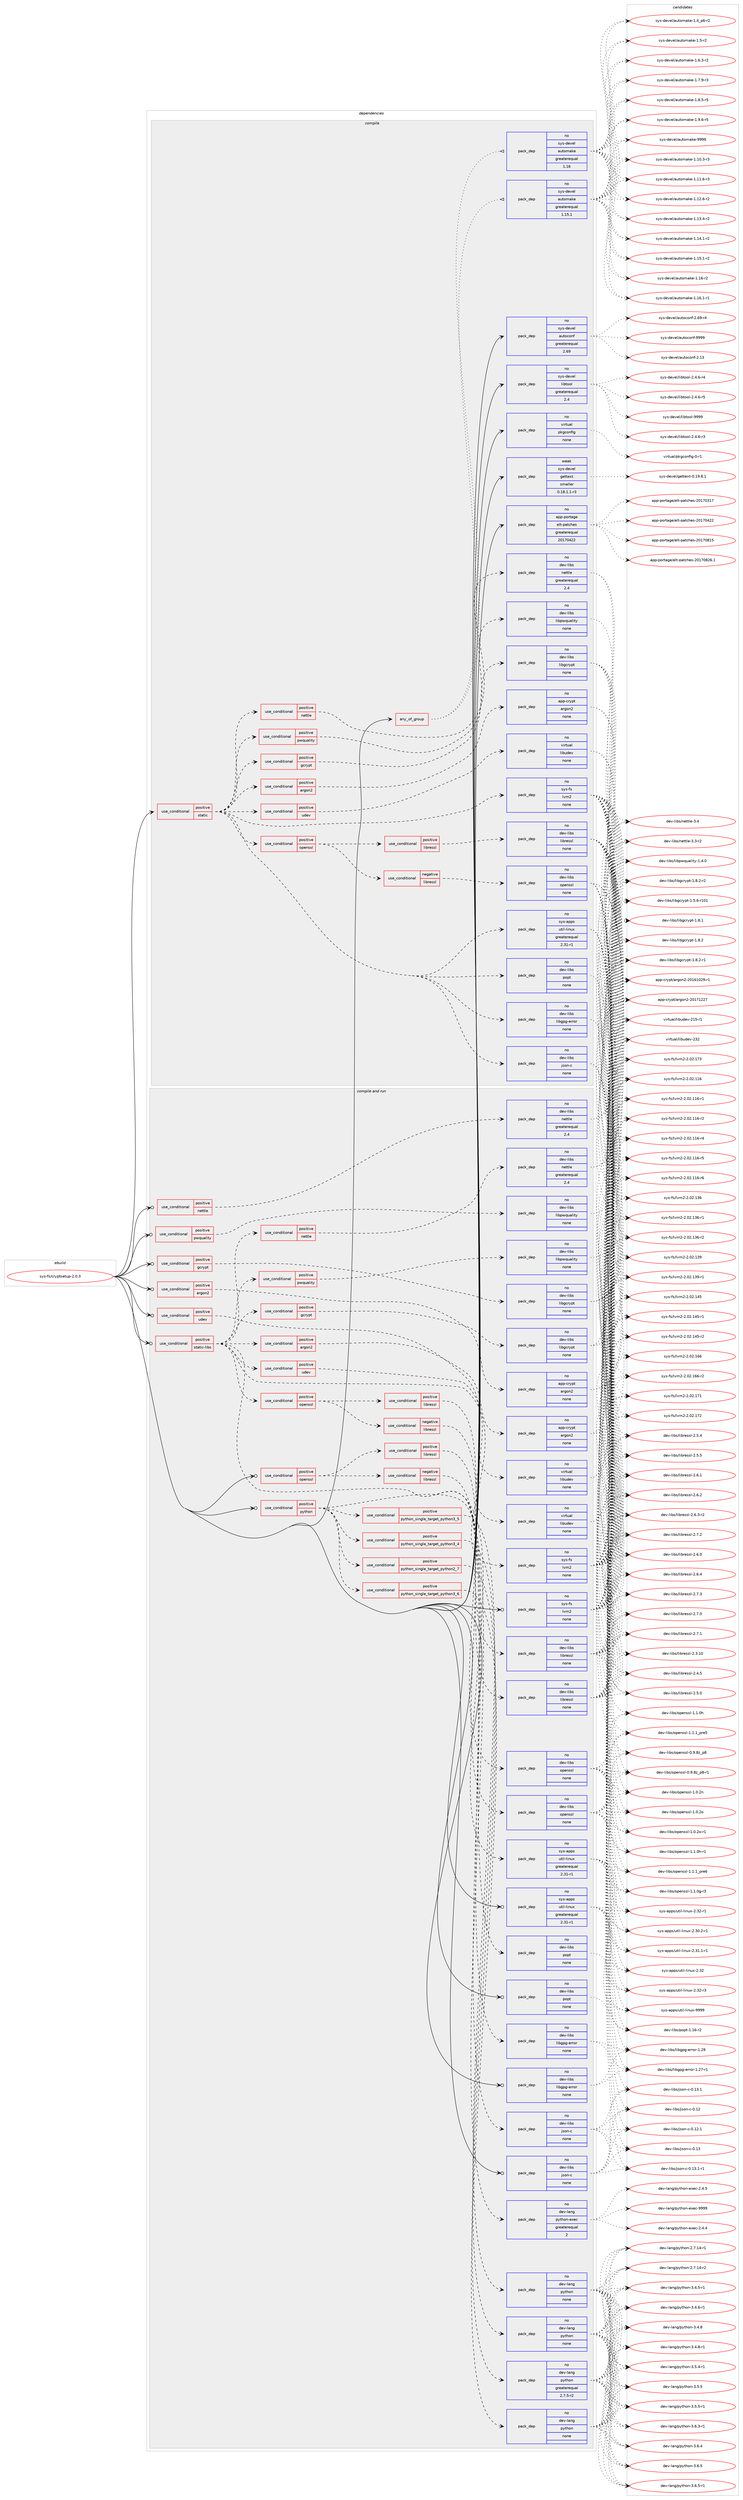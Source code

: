 digraph prolog {

# *************
# Graph options
# *************

newrank=true;
concentrate=true;
compound=true;
graph [rankdir=LR,fontname=Helvetica,fontsize=10,ranksep=1.5];#, ranksep=2.5, nodesep=0.2];
edge  [arrowhead=vee];
node  [fontname=Helvetica,fontsize=10];

# **********
# The ebuild
# **********

subgraph cluster_leftcol {
color=gray;
rank=same;
label=<<i>ebuild</i>>;
id [label="sys-fs/cryptsetup-2.0.3", color=red, width=4, href="../sys-fs/cryptsetup-2.0.3.svg"];
}

# ****************
# The dependencies
# ****************

subgraph cluster_midcol {
color=gray;
label=<<i>dependencies</i>>;
subgraph cluster_compile {
fillcolor="#eeeeee";
style=filled;
label=<<i>compile</i>>;
subgraph any52 {
dependency7083 [label=<<TABLE BORDER="0" CELLBORDER="1" CELLSPACING="0" CELLPADDING="4"><TR><TD CELLPADDING="10">any_of_group</TD></TR></TABLE>>, shape=none, color=red];subgraph pack6616 {
dependency7084 [label=<<TABLE BORDER="0" CELLBORDER="1" CELLSPACING="0" CELLPADDING="4" WIDTH="220"><TR><TD ROWSPAN="6" CELLPADDING="30">pack_dep</TD></TR><TR><TD WIDTH="110">no</TD></TR><TR><TD>sys-devel</TD></TR><TR><TD>automake</TD></TR><TR><TD>greaterequal</TD></TR><TR><TD>1.16</TD></TR></TABLE>>, shape=none, color=blue];
}
dependency7083:e -> dependency7084:w [weight=20,style="dotted",arrowhead="oinv"];
subgraph pack6617 {
dependency7085 [label=<<TABLE BORDER="0" CELLBORDER="1" CELLSPACING="0" CELLPADDING="4" WIDTH="220"><TR><TD ROWSPAN="6" CELLPADDING="30">pack_dep</TD></TR><TR><TD WIDTH="110">no</TD></TR><TR><TD>sys-devel</TD></TR><TR><TD>automake</TD></TR><TR><TD>greaterequal</TD></TR><TR><TD>1.15.1</TD></TR></TABLE>>, shape=none, color=blue];
}
dependency7083:e -> dependency7085:w [weight=20,style="dotted",arrowhead="oinv"];
}
id:e -> dependency7083:w [weight=20,style="solid",arrowhead="vee"];
subgraph cond412 {
dependency7086 [label=<<TABLE BORDER="0" CELLBORDER="1" CELLSPACING="0" CELLPADDING="4"><TR><TD ROWSPAN="3" CELLPADDING="10">use_conditional</TD></TR><TR><TD>positive</TD></TR><TR><TD>static</TD></TR></TABLE>>, shape=none, color=red];
subgraph pack6618 {
dependency7087 [label=<<TABLE BORDER="0" CELLBORDER="1" CELLSPACING="0" CELLPADDING="4" WIDTH="220"><TR><TD ROWSPAN="6" CELLPADDING="30">pack_dep</TD></TR><TR><TD WIDTH="110">no</TD></TR><TR><TD>dev-libs</TD></TR><TR><TD>json-c</TD></TR><TR><TD>none</TD></TR><TR><TD></TD></TR></TABLE>>, shape=none, color=blue];
}
dependency7086:e -> dependency7087:w [weight=20,style="dashed",arrowhead="vee"];
subgraph pack6619 {
dependency7088 [label=<<TABLE BORDER="0" CELLBORDER="1" CELLSPACING="0" CELLPADDING="4" WIDTH="220"><TR><TD ROWSPAN="6" CELLPADDING="30">pack_dep</TD></TR><TR><TD WIDTH="110">no</TD></TR><TR><TD>dev-libs</TD></TR><TR><TD>libgpg-error</TD></TR><TR><TD>none</TD></TR><TR><TD></TD></TR></TABLE>>, shape=none, color=blue];
}
dependency7086:e -> dependency7088:w [weight=20,style="dashed",arrowhead="vee"];
subgraph pack6620 {
dependency7089 [label=<<TABLE BORDER="0" CELLBORDER="1" CELLSPACING="0" CELLPADDING="4" WIDTH="220"><TR><TD ROWSPAN="6" CELLPADDING="30">pack_dep</TD></TR><TR><TD WIDTH="110">no</TD></TR><TR><TD>dev-libs</TD></TR><TR><TD>popt</TD></TR><TR><TD>none</TD></TR><TR><TD></TD></TR></TABLE>>, shape=none, color=blue];
}
dependency7086:e -> dependency7089:w [weight=20,style="dashed",arrowhead="vee"];
subgraph pack6621 {
dependency7090 [label=<<TABLE BORDER="0" CELLBORDER="1" CELLSPACING="0" CELLPADDING="4" WIDTH="220"><TR><TD ROWSPAN="6" CELLPADDING="30">pack_dep</TD></TR><TR><TD WIDTH="110">no</TD></TR><TR><TD>sys-apps</TD></TR><TR><TD>util-linux</TD></TR><TR><TD>greaterequal</TD></TR><TR><TD>2.31-r1</TD></TR></TABLE>>, shape=none, color=blue];
}
dependency7086:e -> dependency7090:w [weight=20,style="dashed",arrowhead="vee"];
subgraph cond413 {
dependency7091 [label=<<TABLE BORDER="0" CELLBORDER="1" CELLSPACING="0" CELLPADDING="4"><TR><TD ROWSPAN="3" CELLPADDING="10">use_conditional</TD></TR><TR><TD>positive</TD></TR><TR><TD>argon2</TD></TR></TABLE>>, shape=none, color=red];
subgraph pack6622 {
dependency7092 [label=<<TABLE BORDER="0" CELLBORDER="1" CELLSPACING="0" CELLPADDING="4" WIDTH="220"><TR><TD ROWSPAN="6" CELLPADDING="30">pack_dep</TD></TR><TR><TD WIDTH="110">no</TD></TR><TR><TD>app-crypt</TD></TR><TR><TD>argon2</TD></TR><TR><TD>none</TD></TR><TR><TD></TD></TR></TABLE>>, shape=none, color=blue];
}
dependency7091:e -> dependency7092:w [weight=20,style="dashed",arrowhead="vee"];
}
dependency7086:e -> dependency7091:w [weight=20,style="dashed",arrowhead="vee"];
subgraph cond414 {
dependency7093 [label=<<TABLE BORDER="0" CELLBORDER="1" CELLSPACING="0" CELLPADDING="4"><TR><TD ROWSPAN="3" CELLPADDING="10">use_conditional</TD></TR><TR><TD>positive</TD></TR><TR><TD>gcrypt</TD></TR></TABLE>>, shape=none, color=red];
subgraph pack6623 {
dependency7094 [label=<<TABLE BORDER="0" CELLBORDER="1" CELLSPACING="0" CELLPADDING="4" WIDTH="220"><TR><TD ROWSPAN="6" CELLPADDING="30">pack_dep</TD></TR><TR><TD WIDTH="110">no</TD></TR><TR><TD>dev-libs</TD></TR><TR><TD>libgcrypt</TD></TR><TR><TD>none</TD></TR><TR><TD></TD></TR></TABLE>>, shape=none, color=blue];
}
dependency7093:e -> dependency7094:w [weight=20,style="dashed",arrowhead="vee"];
}
dependency7086:e -> dependency7093:w [weight=20,style="dashed",arrowhead="vee"];
subgraph cond415 {
dependency7095 [label=<<TABLE BORDER="0" CELLBORDER="1" CELLSPACING="0" CELLPADDING="4"><TR><TD ROWSPAN="3" CELLPADDING="10">use_conditional</TD></TR><TR><TD>positive</TD></TR><TR><TD>nettle</TD></TR></TABLE>>, shape=none, color=red];
subgraph pack6624 {
dependency7096 [label=<<TABLE BORDER="0" CELLBORDER="1" CELLSPACING="0" CELLPADDING="4" WIDTH="220"><TR><TD ROWSPAN="6" CELLPADDING="30">pack_dep</TD></TR><TR><TD WIDTH="110">no</TD></TR><TR><TD>dev-libs</TD></TR><TR><TD>nettle</TD></TR><TR><TD>greaterequal</TD></TR><TR><TD>2.4</TD></TR></TABLE>>, shape=none, color=blue];
}
dependency7095:e -> dependency7096:w [weight=20,style="dashed",arrowhead="vee"];
}
dependency7086:e -> dependency7095:w [weight=20,style="dashed",arrowhead="vee"];
subgraph cond416 {
dependency7097 [label=<<TABLE BORDER="0" CELLBORDER="1" CELLSPACING="0" CELLPADDING="4"><TR><TD ROWSPAN="3" CELLPADDING="10">use_conditional</TD></TR><TR><TD>positive</TD></TR><TR><TD>openssl</TD></TR></TABLE>>, shape=none, color=red];
subgraph cond417 {
dependency7098 [label=<<TABLE BORDER="0" CELLBORDER="1" CELLSPACING="0" CELLPADDING="4"><TR><TD ROWSPAN="3" CELLPADDING="10">use_conditional</TD></TR><TR><TD>negative</TD></TR><TR><TD>libressl</TD></TR></TABLE>>, shape=none, color=red];
subgraph pack6625 {
dependency7099 [label=<<TABLE BORDER="0" CELLBORDER="1" CELLSPACING="0" CELLPADDING="4" WIDTH="220"><TR><TD ROWSPAN="6" CELLPADDING="30">pack_dep</TD></TR><TR><TD WIDTH="110">no</TD></TR><TR><TD>dev-libs</TD></TR><TR><TD>openssl</TD></TR><TR><TD>none</TD></TR><TR><TD></TD></TR></TABLE>>, shape=none, color=blue];
}
dependency7098:e -> dependency7099:w [weight=20,style="dashed",arrowhead="vee"];
}
dependency7097:e -> dependency7098:w [weight=20,style="dashed",arrowhead="vee"];
subgraph cond418 {
dependency7100 [label=<<TABLE BORDER="0" CELLBORDER="1" CELLSPACING="0" CELLPADDING="4"><TR><TD ROWSPAN="3" CELLPADDING="10">use_conditional</TD></TR><TR><TD>positive</TD></TR><TR><TD>libressl</TD></TR></TABLE>>, shape=none, color=red];
subgraph pack6626 {
dependency7101 [label=<<TABLE BORDER="0" CELLBORDER="1" CELLSPACING="0" CELLPADDING="4" WIDTH="220"><TR><TD ROWSPAN="6" CELLPADDING="30">pack_dep</TD></TR><TR><TD WIDTH="110">no</TD></TR><TR><TD>dev-libs</TD></TR><TR><TD>libressl</TD></TR><TR><TD>none</TD></TR><TR><TD></TD></TR></TABLE>>, shape=none, color=blue];
}
dependency7100:e -> dependency7101:w [weight=20,style="dashed",arrowhead="vee"];
}
dependency7097:e -> dependency7100:w [weight=20,style="dashed",arrowhead="vee"];
}
dependency7086:e -> dependency7097:w [weight=20,style="dashed",arrowhead="vee"];
subgraph cond419 {
dependency7102 [label=<<TABLE BORDER="0" CELLBORDER="1" CELLSPACING="0" CELLPADDING="4"><TR><TD ROWSPAN="3" CELLPADDING="10">use_conditional</TD></TR><TR><TD>positive</TD></TR><TR><TD>pwquality</TD></TR></TABLE>>, shape=none, color=red];
subgraph pack6627 {
dependency7103 [label=<<TABLE BORDER="0" CELLBORDER="1" CELLSPACING="0" CELLPADDING="4" WIDTH="220"><TR><TD ROWSPAN="6" CELLPADDING="30">pack_dep</TD></TR><TR><TD WIDTH="110">no</TD></TR><TR><TD>dev-libs</TD></TR><TR><TD>libpwquality</TD></TR><TR><TD>none</TD></TR><TR><TD></TD></TR></TABLE>>, shape=none, color=blue];
}
dependency7102:e -> dependency7103:w [weight=20,style="dashed",arrowhead="vee"];
}
dependency7086:e -> dependency7102:w [weight=20,style="dashed",arrowhead="vee"];
subgraph pack6628 {
dependency7104 [label=<<TABLE BORDER="0" CELLBORDER="1" CELLSPACING="0" CELLPADDING="4" WIDTH="220"><TR><TD ROWSPAN="6" CELLPADDING="30">pack_dep</TD></TR><TR><TD WIDTH="110">no</TD></TR><TR><TD>sys-fs</TD></TR><TR><TD>lvm2</TD></TR><TR><TD>none</TD></TR><TR><TD></TD></TR></TABLE>>, shape=none, color=blue];
}
dependency7086:e -> dependency7104:w [weight=20,style="dashed",arrowhead="vee"];
subgraph cond420 {
dependency7105 [label=<<TABLE BORDER="0" CELLBORDER="1" CELLSPACING="0" CELLPADDING="4"><TR><TD ROWSPAN="3" CELLPADDING="10">use_conditional</TD></TR><TR><TD>positive</TD></TR><TR><TD>udev</TD></TR></TABLE>>, shape=none, color=red];
subgraph pack6629 {
dependency7106 [label=<<TABLE BORDER="0" CELLBORDER="1" CELLSPACING="0" CELLPADDING="4" WIDTH="220"><TR><TD ROWSPAN="6" CELLPADDING="30">pack_dep</TD></TR><TR><TD WIDTH="110">no</TD></TR><TR><TD>virtual</TD></TR><TR><TD>libudev</TD></TR><TR><TD>none</TD></TR><TR><TD></TD></TR></TABLE>>, shape=none, color=blue];
}
dependency7105:e -> dependency7106:w [weight=20,style="dashed",arrowhead="vee"];
}
dependency7086:e -> dependency7105:w [weight=20,style="dashed",arrowhead="vee"];
}
id:e -> dependency7086:w [weight=20,style="solid",arrowhead="vee"];
subgraph pack6630 {
dependency7107 [label=<<TABLE BORDER="0" CELLBORDER="1" CELLSPACING="0" CELLPADDING="4" WIDTH="220"><TR><TD ROWSPAN="6" CELLPADDING="30">pack_dep</TD></TR><TR><TD WIDTH="110">no</TD></TR><TR><TD>app-portage</TD></TR><TR><TD>elt-patches</TD></TR><TR><TD>greaterequal</TD></TR><TR><TD>20170422</TD></TR></TABLE>>, shape=none, color=blue];
}
id:e -> dependency7107:w [weight=20,style="solid",arrowhead="vee"];
subgraph pack6631 {
dependency7108 [label=<<TABLE BORDER="0" CELLBORDER="1" CELLSPACING="0" CELLPADDING="4" WIDTH="220"><TR><TD ROWSPAN="6" CELLPADDING="30">pack_dep</TD></TR><TR><TD WIDTH="110">no</TD></TR><TR><TD>sys-devel</TD></TR><TR><TD>autoconf</TD></TR><TR><TD>greaterequal</TD></TR><TR><TD>2.69</TD></TR></TABLE>>, shape=none, color=blue];
}
id:e -> dependency7108:w [weight=20,style="solid",arrowhead="vee"];
subgraph pack6632 {
dependency7109 [label=<<TABLE BORDER="0" CELLBORDER="1" CELLSPACING="0" CELLPADDING="4" WIDTH="220"><TR><TD ROWSPAN="6" CELLPADDING="30">pack_dep</TD></TR><TR><TD WIDTH="110">no</TD></TR><TR><TD>sys-devel</TD></TR><TR><TD>libtool</TD></TR><TR><TD>greaterequal</TD></TR><TR><TD>2.4</TD></TR></TABLE>>, shape=none, color=blue];
}
id:e -> dependency7109:w [weight=20,style="solid",arrowhead="vee"];
subgraph pack6633 {
dependency7110 [label=<<TABLE BORDER="0" CELLBORDER="1" CELLSPACING="0" CELLPADDING="4" WIDTH="220"><TR><TD ROWSPAN="6" CELLPADDING="30">pack_dep</TD></TR><TR><TD WIDTH="110">no</TD></TR><TR><TD>virtual</TD></TR><TR><TD>pkgconfig</TD></TR><TR><TD>none</TD></TR><TR><TD></TD></TR></TABLE>>, shape=none, color=blue];
}
id:e -> dependency7110:w [weight=20,style="solid",arrowhead="vee"];
subgraph pack6634 {
dependency7111 [label=<<TABLE BORDER="0" CELLBORDER="1" CELLSPACING="0" CELLPADDING="4" WIDTH="220"><TR><TD ROWSPAN="6" CELLPADDING="30">pack_dep</TD></TR><TR><TD WIDTH="110">weak</TD></TR><TR><TD>sys-devel</TD></TR><TR><TD>gettext</TD></TR><TR><TD>smaller</TD></TR><TR><TD>0.18.1.1-r3</TD></TR></TABLE>>, shape=none, color=blue];
}
id:e -> dependency7111:w [weight=20,style="solid",arrowhead="vee"];
}
subgraph cluster_compileandrun {
fillcolor="#eeeeee";
style=filled;
label=<<i>compile and run</i>>;
subgraph cond421 {
dependency7112 [label=<<TABLE BORDER="0" CELLBORDER="1" CELLSPACING="0" CELLPADDING="4"><TR><TD ROWSPAN="3" CELLPADDING="10">use_conditional</TD></TR><TR><TD>positive</TD></TR><TR><TD>argon2</TD></TR></TABLE>>, shape=none, color=red];
subgraph pack6635 {
dependency7113 [label=<<TABLE BORDER="0" CELLBORDER="1" CELLSPACING="0" CELLPADDING="4" WIDTH="220"><TR><TD ROWSPAN="6" CELLPADDING="30">pack_dep</TD></TR><TR><TD WIDTH="110">no</TD></TR><TR><TD>app-crypt</TD></TR><TR><TD>argon2</TD></TR><TR><TD>none</TD></TR><TR><TD></TD></TR></TABLE>>, shape=none, color=blue];
}
dependency7112:e -> dependency7113:w [weight=20,style="dashed",arrowhead="vee"];
}
id:e -> dependency7112:w [weight=20,style="solid",arrowhead="odotvee"];
subgraph cond422 {
dependency7114 [label=<<TABLE BORDER="0" CELLBORDER="1" CELLSPACING="0" CELLPADDING="4"><TR><TD ROWSPAN="3" CELLPADDING="10">use_conditional</TD></TR><TR><TD>positive</TD></TR><TR><TD>gcrypt</TD></TR></TABLE>>, shape=none, color=red];
subgraph pack6636 {
dependency7115 [label=<<TABLE BORDER="0" CELLBORDER="1" CELLSPACING="0" CELLPADDING="4" WIDTH="220"><TR><TD ROWSPAN="6" CELLPADDING="30">pack_dep</TD></TR><TR><TD WIDTH="110">no</TD></TR><TR><TD>dev-libs</TD></TR><TR><TD>libgcrypt</TD></TR><TR><TD>none</TD></TR><TR><TD></TD></TR></TABLE>>, shape=none, color=blue];
}
dependency7114:e -> dependency7115:w [weight=20,style="dashed",arrowhead="vee"];
}
id:e -> dependency7114:w [weight=20,style="solid",arrowhead="odotvee"];
subgraph cond423 {
dependency7116 [label=<<TABLE BORDER="0" CELLBORDER="1" CELLSPACING="0" CELLPADDING="4"><TR><TD ROWSPAN="3" CELLPADDING="10">use_conditional</TD></TR><TR><TD>positive</TD></TR><TR><TD>nettle</TD></TR></TABLE>>, shape=none, color=red];
subgraph pack6637 {
dependency7117 [label=<<TABLE BORDER="0" CELLBORDER="1" CELLSPACING="0" CELLPADDING="4" WIDTH="220"><TR><TD ROWSPAN="6" CELLPADDING="30">pack_dep</TD></TR><TR><TD WIDTH="110">no</TD></TR><TR><TD>dev-libs</TD></TR><TR><TD>nettle</TD></TR><TR><TD>greaterequal</TD></TR><TR><TD>2.4</TD></TR></TABLE>>, shape=none, color=blue];
}
dependency7116:e -> dependency7117:w [weight=20,style="dashed",arrowhead="vee"];
}
id:e -> dependency7116:w [weight=20,style="solid",arrowhead="odotvee"];
subgraph cond424 {
dependency7118 [label=<<TABLE BORDER="0" CELLBORDER="1" CELLSPACING="0" CELLPADDING="4"><TR><TD ROWSPAN="3" CELLPADDING="10">use_conditional</TD></TR><TR><TD>positive</TD></TR><TR><TD>openssl</TD></TR></TABLE>>, shape=none, color=red];
subgraph cond425 {
dependency7119 [label=<<TABLE BORDER="0" CELLBORDER="1" CELLSPACING="0" CELLPADDING="4"><TR><TD ROWSPAN="3" CELLPADDING="10">use_conditional</TD></TR><TR><TD>negative</TD></TR><TR><TD>libressl</TD></TR></TABLE>>, shape=none, color=red];
subgraph pack6638 {
dependency7120 [label=<<TABLE BORDER="0" CELLBORDER="1" CELLSPACING="0" CELLPADDING="4" WIDTH="220"><TR><TD ROWSPAN="6" CELLPADDING="30">pack_dep</TD></TR><TR><TD WIDTH="110">no</TD></TR><TR><TD>dev-libs</TD></TR><TR><TD>openssl</TD></TR><TR><TD>none</TD></TR><TR><TD></TD></TR></TABLE>>, shape=none, color=blue];
}
dependency7119:e -> dependency7120:w [weight=20,style="dashed",arrowhead="vee"];
}
dependency7118:e -> dependency7119:w [weight=20,style="dashed",arrowhead="vee"];
subgraph cond426 {
dependency7121 [label=<<TABLE BORDER="0" CELLBORDER="1" CELLSPACING="0" CELLPADDING="4"><TR><TD ROWSPAN="3" CELLPADDING="10">use_conditional</TD></TR><TR><TD>positive</TD></TR><TR><TD>libressl</TD></TR></TABLE>>, shape=none, color=red];
subgraph pack6639 {
dependency7122 [label=<<TABLE BORDER="0" CELLBORDER="1" CELLSPACING="0" CELLPADDING="4" WIDTH="220"><TR><TD ROWSPAN="6" CELLPADDING="30">pack_dep</TD></TR><TR><TD WIDTH="110">no</TD></TR><TR><TD>dev-libs</TD></TR><TR><TD>libressl</TD></TR><TR><TD>none</TD></TR><TR><TD></TD></TR></TABLE>>, shape=none, color=blue];
}
dependency7121:e -> dependency7122:w [weight=20,style="dashed",arrowhead="vee"];
}
dependency7118:e -> dependency7121:w [weight=20,style="dashed",arrowhead="vee"];
}
id:e -> dependency7118:w [weight=20,style="solid",arrowhead="odotvee"];
subgraph cond427 {
dependency7123 [label=<<TABLE BORDER="0" CELLBORDER="1" CELLSPACING="0" CELLPADDING="4"><TR><TD ROWSPAN="3" CELLPADDING="10">use_conditional</TD></TR><TR><TD>positive</TD></TR><TR><TD>pwquality</TD></TR></TABLE>>, shape=none, color=red];
subgraph pack6640 {
dependency7124 [label=<<TABLE BORDER="0" CELLBORDER="1" CELLSPACING="0" CELLPADDING="4" WIDTH="220"><TR><TD ROWSPAN="6" CELLPADDING="30">pack_dep</TD></TR><TR><TD WIDTH="110">no</TD></TR><TR><TD>dev-libs</TD></TR><TR><TD>libpwquality</TD></TR><TR><TD>none</TD></TR><TR><TD></TD></TR></TABLE>>, shape=none, color=blue];
}
dependency7123:e -> dependency7124:w [weight=20,style="dashed",arrowhead="vee"];
}
id:e -> dependency7123:w [weight=20,style="solid",arrowhead="odotvee"];
subgraph cond428 {
dependency7125 [label=<<TABLE BORDER="0" CELLBORDER="1" CELLSPACING="0" CELLPADDING="4"><TR><TD ROWSPAN="3" CELLPADDING="10">use_conditional</TD></TR><TR><TD>positive</TD></TR><TR><TD>python</TD></TR></TABLE>>, shape=none, color=red];
subgraph cond429 {
dependency7126 [label=<<TABLE BORDER="0" CELLBORDER="1" CELLSPACING="0" CELLPADDING="4"><TR><TD ROWSPAN="3" CELLPADDING="10">use_conditional</TD></TR><TR><TD>positive</TD></TR><TR><TD>python_single_target_python2_7</TD></TR></TABLE>>, shape=none, color=red];
subgraph pack6641 {
dependency7127 [label=<<TABLE BORDER="0" CELLBORDER="1" CELLSPACING="0" CELLPADDING="4" WIDTH="220"><TR><TD ROWSPAN="6" CELLPADDING="30">pack_dep</TD></TR><TR><TD WIDTH="110">no</TD></TR><TR><TD>dev-lang</TD></TR><TR><TD>python</TD></TR><TR><TD>greaterequal</TD></TR><TR><TD>2.7.5-r2</TD></TR></TABLE>>, shape=none, color=blue];
}
dependency7126:e -> dependency7127:w [weight=20,style="dashed",arrowhead="vee"];
}
dependency7125:e -> dependency7126:w [weight=20,style="dashed",arrowhead="vee"];
subgraph cond430 {
dependency7128 [label=<<TABLE BORDER="0" CELLBORDER="1" CELLSPACING="0" CELLPADDING="4"><TR><TD ROWSPAN="3" CELLPADDING="10">use_conditional</TD></TR><TR><TD>positive</TD></TR><TR><TD>python_single_target_python3_4</TD></TR></TABLE>>, shape=none, color=red];
subgraph pack6642 {
dependency7129 [label=<<TABLE BORDER="0" CELLBORDER="1" CELLSPACING="0" CELLPADDING="4" WIDTH="220"><TR><TD ROWSPAN="6" CELLPADDING="30">pack_dep</TD></TR><TR><TD WIDTH="110">no</TD></TR><TR><TD>dev-lang</TD></TR><TR><TD>python</TD></TR><TR><TD>none</TD></TR><TR><TD></TD></TR></TABLE>>, shape=none, color=blue];
}
dependency7128:e -> dependency7129:w [weight=20,style="dashed",arrowhead="vee"];
}
dependency7125:e -> dependency7128:w [weight=20,style="dashed",arrowhead="vee"];
subgraph cond431 {
dependency7130 [label=<<TABLE BORDER="0" CELLBORDER="1" CELLSPACING="0" CELLPADDING="4"><TR><TD ROWSPAN="3" CELLPADDING="10">use_conditional</TD></TR><TR><TD>positive</TD></TR><TR><TD>python_single_target_python3_5</TD></TR></TABLE>>, shape=none, color=red];
subgraph pack6643 {
dependency7131 [label=<<TABLE BORDER="0" CELLBORDER="1" CELLSPACING="0" CELLPADDING="4" WIDTH="220"><TR><TD ROWSPAN="6" CELLPADDING="30">pack_dep</TD></TR><TR><TD WIDTH="110">no</TD></TR><TR><TD>dev-lang</TD></TR><TR><TD>python</TD></TR><TR><TD>none</TD></TR><TR><TD></TD></TR></TABLE>>, shape=none, color=blue];
}
dependency7130:e -> dependency7131:w [weight=20,style="dashed",arrowhead="vee"];
}
dependency7125:e -> dependency7130:w [weight=20,style="dashed",arrowhead="vee"];
subgraph cond432 {
dependency7132 [label=<<TABLE BORDER="0" CELLBORDER="1" CELLSPACING="0" CELLPADDING="4"><TR><TD ROWSPAN="3" CELLPADDING="10">use_conditional</TD></TR><TR><TD>positive</TD></TR><TR><TD>python_single_target_python3_6</TD></TR></TABLE>>, shape=none, color=red];
subgraph pack6644 {
dependency7133 [label=<<TABLE BORDER="0" CELLBORDER="1" CELLSPACING="0" CELLPADDING="4" WIDTH="220"><TR><TD ROWSPAN="6" CELLPADDING="30">pack_dep</TD></TR><TR><TD WIDTH="110">no</TD></TR><TR><TD>dev-lang</TD></TR><TR><TD>python</TD></TR><TR><TD>none</TD></TR><TR><TD></TD></TR></TABLE>>, shape=none, color=blue];
}
dependency7132:e -> dependency7133:w [weight=20,style="dashed",arrowhead="vee"];
}
dependency7125:e -> dependency7132:w [weight=20,style="dashed",arrowhead="vee"];
subgraph pack6645 {
dependency7134 [label=<<TABLE BORDER="0" CELLBORDER="1" CELLSPACING="0" CELLPADDING="4" WIDTH="220"><TR><TD ROWSPAN="6" CELLPADDING="30">pack_dep</TD></TR><TR><TD WIDTH="110">no</TD></TR><TR><TD>dev-lang</TD></TR><TR><TD>python-exec</TD></TR><TR><TD>greaterequal</TD></TR><TR><TD>2</TD></TR></TABLE>>, shape=none, color=blue];
}
dependency7125:e -> dependency7134:w [weight=20,style="dashed",arrowhead="vee"];
}
id:e -> dependency7125:w [weight=20,style="solid",arrowhead="odotvee"];
subgraph cond433 {
dependency7135 [label=<<TABLE BORDER="0" CELLBORDER="1" CELLSPACING="0" CELLPADDING="4"><TR><TD ROWSPAN="3" CELLPADDING="10">use_conditional</TD></TR><TR><TD>positive</TD></TR><TR><TD>static-libs</TD></TR></TABLE>>, shape=none, color=red];
subgraph pack6646 {
dependency7136 [label=<<TABLE BORDER="0" CELLBORDER="1" CELLSPACING="0" CELLPADDING="4" WIDTH="220"><TR><TD ROWSPAN="6" CELLPADDING="30">pack_dep</TD></TR><TR><TD WIDTH="110">no</TD></TR><TR><TD>dev-libs</TD></TR><TR><TD>json-c</TD></TR><TR><TD>none</TD></TR><TR><TD></TD></TR></TABLE>>, shape=none, color=blue];
}
dependency7135:e -> dependency7136:w [weight=20,style="dashed",arrowhead="vee"];
subgraph pack6647 {
dependency7137 [label=<<TABLE BORDER="0" CELLBORDER="1" CELLSPACING="0" CELLPADDING="4" WIDTH="220"><TR><TD ROWSPAN="6" CELLPADDING="30">pack_dep</TD></TR><TR><TD WIDTH="110">no</TD></TR><TR><TD>dev-libs</TD></TR><TR><TD>libgpg-error</TD></TR><TR><TD>none</TD></TR><TR><TD></TD></TR></TABLE>>, shape=none, color=blue];
}
dependency7135:e -> dependency7137:w [weight=20,style="dashed",arrowhead="vee"];
subgraph pack6648 {
dependency7138 [label=<<TABLE BORDER="0" CELLBORDER="1" CELLSPACING="0" CELLPADDING="4" WIDTH="220"><TR><TD ROWSPAN="6" CELLPADDING="30">pack_dep</TD></TR><TR><TD WIDTH="110">no</TD></TR><TR><TD>dev-libs</TD></TR><TR><TD>popt</TD></TR><TR><TD>none</TD></TR><TR><TD></TD></TR></TABLE>>, shape=none, color=blue];
}
dependency7135:e -> dependency7138:w [weight=20,style="dashed",arrowhead="vee"];
subgraph pack6649 {
dependency7139 [label=<<TABLE BORDER="0" CELLBORDER="1" CELLSPACING="0" CELLPADDING="4" WIDTH="220"><TR><TD ROWSPAN="6" CELLPADDING="30">pack_dep</TD></TR><TR><TD WIDTH="110">no</TD></TR><TR><TD>sys-apps</TD></TR><TR><TD>util-linux</TD></TR><TR><TD>greaterequal</TD></TR><TR><TD>2.31-r1</TD></TR></TABLE>>, shape=none, color=blue];
}
dependency7135:e -> dependency7139:w [weight=20,style="dashed",arrowhead="vee"];
subgraph cond434 {
dependency7140 [label=<<TABLE BORDER="0" CELLBORDER="1" CELLSPACING="0" CELLPADDING="4"><TR><TD ROWSPAN="3" CELLPADDING="10">use_conditional</TD></TR><TR><TD>positive</TD></TR><TR><TD>argon2</TD></TR></TABLE>>, shape=none, color=red];
subgraph pack6650 {
dependency7141 [label=<<TABLE BORDER="0" CELLBORDER="1" CELLSPACING="0" CELLPADDING="4" WIDTH="220"><TR><TD ROWSPAN="6" CELLPADDING="30">pack_dep</TD></TR><TR><TD WIDTH="110">no</TD></TR><TR><TD>app-crypt</TD></TR><TR><TD>argon2</TD></TR><TR><TD>none</TD></TR><TR><TD></TD></TR></TABLE>>, shape=none, color=blue];
}
dependency7140:e -> dependency7141:w [weight=20,style="dashed",arrowhead="vee"];
}
dependency7135:e -> dependency7140:w [weight=20,style="dashed",arrowhead="vee"];
subgraph cond435 {
dependency7142 [label=<<TABLE BORDER="0" CELLBORDER="1" CELLSPACING="0" CELLPADDING="4"><TR><TD ROWSPAN="3" CELLPADDING="10">use_conditional</TD></TR><TR><TD>positive</TD></TR><TR><TD>gcrypt</TD></TR></TABLE>>, shape=none, color=red];
subgraph pack6651 {
dependency7143 [label=<<TABLE BORDER="0" CELLBORDER="1" CELLSPACING="0" CELLPADDING="4" WIDTH="220"><TR><TD ROWSPAN="6" CELLPADDING="30">pack_dep</TD></TR><TR><TD WIDTH="110">no</TD></TR><TR><TD>dev-libs</TD></TR><TR><TD>libgcrypt</TD></TR><TR><TD>none</TD></TR><TR><TD></TD></TR></TABLE>>, shape=none, color=blue];
}
dependency7142:e -> dependency7143:w [weight=20,style="dashed",arrowhead="vee"];
}
dependency7135:e -> dependency7142:w [weight=20,style="dashed",arrowhead="vee"];
subgraph cond436 {
dependency7144 [label=<<TABLE BORDER="0" CELLBORDER="1" CELLSPACING="0" CELLPADDING="4"><TR><TD ROWSPAN="3" CELLPADDING="10">use_conditional</TD></TR><TR><TD>positive</TD></TR><TR><TD>nettle</TD></TR></TABLE>>, shape=none, color=red];
subgraph pack6652 {
dependency7145 [label=<<TABLE BORDER="0" CELLBORDER="1" CELLSPACING="0" CELLPADDING="4" WIDTH="220"><TR><TD ROWSPAN="6" CELLPADDING="30">pack_dep</TD></TR><TR><TD WIDTH="110">no</TD></TR><TR><TD>dev-libs</TD></TR><TR><TD>nettle</TD></TR><TR><TD>greaterequal</TD></TR><TR><TD>2.4</TD></TR></TABLE>>, shape=none, color=blue];
}
dependency7144:e -> dependency7145:w [weight=20,style="dashed",arrowhead="vee"];
}
dependency7135:e -> dependency7144:w [weight=20,style="dashed",arrowhead="vee"];
subgraph cond437 {
dependency7146 [label=<<TABLE BORDER="0" CELLBORDER="1" CELLSPACING="0" CELLPADDING="4"><TR><TD ROWSPAN="3" CELLPADDING="10">use_conditional</TD></TR><TR><TD>positive</TD></TR><TR><TD>openssl</TD></TR></TABLE>>, shape=none, color=red];
subgraph cond438 {
dependency7147 [label=<<TABLE BORDER="0" CELLBORDER="1" CELLSPACING="0" CELLPADDING="4"><TR><TD ROWSPAN="3" CELLPADDING="10">use_conditional</TD></TR><TR><TD>negative</TD></TR><TR><TD>libressl</TD></TR></TABLE>>, shape=none, color=red];
subgraph pack6653 {
dependency7148 [label=<<TABLE BORDER="0" CELLBORDER="1" CELLSPACING="0" CELLPADDING="4" WIDTH="220"><TR><TD ROWSPAN="6" CELLPADDING="30">pack_dep</TD></TR><TR><TD WIDTH="110">no</TD></TR><TR><TD>dev-libs</TD></TR><TR><TD>openssl</TD></TR><TR><TD>none</TD></TR><TR><TD></TD></TR></TABLE>>, shape=none, color=blue];
}
dependency7147:e -> dependency7148:w [weight=20,style="dashed",arrowhead="vee"];
}
dependency7146:e -> dependency7147:w [weight=20,style="dashed",arrowhead="vee"];
subgraph cond439 {
dependency7149 [label=<<TABLE BORDER="0" CELLBORDER="1" CELLSPACING="0" CELLPADDING="4"><TR><TD ROWSPAN="3" CELLPADDING="10">use_conditional</TD></TR><TR><TD>positive</TD></TR><TR><TD>libressl</TD></TR></TABLE>>, shape=none, color=red];
subgraph pack6654 {
dependency7150 [label=<<TABLE BORDER="0" CELLBORDER="1" CELLSPACING="0" CELLPADDING="4" WIDTH="220"><TR><TD ROWSPAN="6" CELLPADDING="30">pack_dep</TD></TR><TR><TD WIDTH="110">no</TD></TR><TR><TD>dev-libs</TD></TR><TR><TD>libressl</TD></TR><TR><TD>none</TD></TR><TR><TD></TD></TR></TABLE>>, shape=none, color=blue];
}
dependency7149:e -> dependency7150:w [weight=20,style="dashed",arrowhead="vee"];
}
dependency7146:e -> dependency7149:w [weight=20,style="dashed",arrowhead="vee"];
}
dependency7135:e -> dependency7146:w [weight=20,style="dashed",arrowhead="vee"];
subgraph cond440 {
dependency7151 [label=<<TABLE BORDER="0" CELLBORDER="1" CELLSPACING="0" CELLPADDING="4"><TR><TD ROWSPAN="3" CELLPADDING="10">use_conditional</TD></TR><TR><TD>positive</TD></TR><TR><TD>pwquality</TD></TR></TABLE>>, shape=none, color=red];
subgraph pack6655 {
dependency7152 [label=<<TABLE BORDER="0" CELLBORDER="1" CELLSPACING="0" CELLPADDING="4" WIDTH="220"><TR><TD ROWSPAN="6" CELLPADDING="30">pack_dep</TD></TR><TR><TD WIDTH="110">no</TD></TR><TR><TD>dev-libs</TD></TR><TR><TD>libpwquality</TD></TR><TR><TD>none</TD></TR><TR><TD></TD></TR></TABLE>>, shape=none, color=blue];
}
dependency7151:e -> dependency7152:w [weight=20,style="dashed",arrowhead="vee"];
}
dependency7135:e -> dependency7151:w [weight=20,style="dashed",arrowhead="vee"];
subgraph pack6656 {
dependency7153 [label=<<TABLE BORDER="0" CELLBORDER="1" CELLSPACING="0" CELLPADDING="4" WIDTH="220"><TR><TD ROWSPAN="6" CELLPADDING="30">pack_dep</TD></TR><TR><TD WIDTH="110">no</TD></TR><TR><TD>sys-fs</TD></TR><TR><TD>lvm2</TD></TR><TR><TD>none</TD></TR><TR><TD></TD></TR></TABLE>>, shape=none, color=blue];
}
dependency7135:e -> dependency7153:w [weight=20,style="dashed",arrowhead="vee"];
subgraph cond441 {
dependency7154 [label=<<TABLE BORDER="0" CELLBORDER="1" CELLSPACING="0" CELLPADDING="4"><TR><TD ROWSPAN="3" CELLPADDING="10">use_conditional</TD></TR><TR><TD>positive</TD></TR><TR><TD>udev</TD></TR></TABLE>>, shape=none, color=red];
subgraph pack6657 {
dependency7155 [label=<<TABLE BORDER="0" CELLBORDER="1" CELLSPACING="0" CELLPADDING="4" WIDTH="220"><TR><TD ROWSPAN="6" CELLPADDING="30">pack_dep</TD></TR><TR><TD WIDTH="110">no</TD></TR><TR><TD>virtual</TD></TR><TR><TD>libudev</TD></TR><TR><TD>none</TD></TR><TR><TD></TD></TR></TABLE>>, shape=none, color=blue];
}
dependency7154:e -> dependency7155:w [weight=20,style="dashed",arrowhead="vee"];
}
dependency7135:e -> dependency7154:w [weight=20,style="dashed",arrowhead="vee"];
}
id:e -> dependency7135:w [weight=20,style="solid",arrowhead="odotvee"];
subgraph cond442 {
dependency7156 [label=<<TABLE BORDER="0" CELLBORDER="1" CELLSPACING="0" CELLPADDING="4"><TR><TD ROWSPAN="3" CELLPADDING="10">use_conditional</TD></TR><TR><TD>positive</TD></TR><TR><TD>udev</TD></TR></TABLE>>, shape=none, color=red];
subgraph pack6658 {
dependency7157 [label=<<TABLE BORDER="0" CELLBORDER="1" CELLSPACING="0" CELLPADDING="4" WIDTH="220"><TR><TD ROWSPAN="6" CELLPADDING="30">pack_dep</TD></TR><TR><TD WIDTH="110">no</TD></TR><TR><TD>virtual</TD></TR><TR><TD>libudev</TD></TR><TR><TD>none</TD></TR><TR><TD></TD></TR></TABLE>>, shape=none, color=blue];
}
dependency7156:e -> dependency7157:w [weight=20,style="dashed",arrowhead="vee"];
}
id:e -> dependency7156:w [weight=20,style="solid",arrowhead="odotvee"];
subgraph pack6659 {
dependency7158 [label=<<TABLE BORDER="0" CELLBORDER="1" CELLSPACING="0" CELLPADDING="4" WIDTH="220"><TR><TD ROWSPAN="6" CELLPADDING="30">pack_dep</TD></TR><TR><TD WIDTH="110">no</TD></TR><TR><TD>dev-libs</TD></TR><TR><TD>json-c</TD></TR><TR><TD>none</TD></TR><TR><TD></TD></TR></TABLE>>, shape=none, color=blue];
}
id:e -> dependency7158:w [weight=20,style="solid",arrowhead="odotvee"];
subgraph pack6660 {
dependency7159 [label=<<TABLE BORDER="0" CELLBORDER="1" CELLSPACING="0" CELLPADDING="4" WIDTH="220"><TR><TD ROWSPAN="6" CELLPADDING="30">pack_dep</TD></TR><TR><TD WIDTH="110">no</TD></TR><TR><TD>dev-libs</TD></TR><TR><TD>libgpg-error</TD></TR><TR><TD>none</TD></TR><TR><TD></TD></TR></TABLE>>, shape=none, color=blue];
}
id:e -> dependency7159:w [weight=20,style="solid",arrowhead="odotvee"];
subgraph pack6661 {
dependency7160 [label=<<TABLE BORDER="0" CELLBORDER="1" CELLSPACING="0" CELLPADDING="4" WIDTH="220"><TR><TD ROWSPAN="6" CELLPADDING="30">pack_dep</TD></TR><TR><TD WIDTH="110">no</TD></TR><TR><TD>dev-libs</TD></TR><TR><TD>popt</TD></TR><TR><TD>none</TD></TR><TR><TD></TD></TR></TABLE>>, shape=none, color=blue];
}
id:e -> dependency7160:w [weight=20,style="solid",arrowhead="odotvee"];
subgraph pack6662 {
dependency7161 [label=<<TABLE BORDER="0" CELLBORDER="1" CELLSPACING="0" CELLPADDING="4" WIDTH="220"><TR><TD ROWSPAN="6" CELLPADDING="30">pack_dep</TD></TR><TR><TD WIDTH="110">no</TD></TR><TR><TD>sys-apps</TD></TR><TR><TD>util-linux</TD></TR><TR><TD>greaterequal</TD></TR><TR><TD>2.31-r1</TD></TR></TABLE>>, shape=none, color=blue];
}
id:e -> dependency7161:w [weight=20,style="solid",arrowhead="odotvee"];
subgraph pack6663 {
dependency7162 [label=<<TABLE BORDER="0" CELLBORDER="1" CELLSPACING="0" CELLPADDING="4" WIDTH="220"><TR><TD ROWSPAN="6" CELLPADDING="30">pack_dep</TD></TR><TR><TD WIDTH="110">no</TD></TR><TR><TD>sys-fs</TD></TR><TR><TD>lvm2</TD></TR><TR><TD>none</TD></TR><TR><TD></TD></TR></TABLE>>, shape=none, color=blue];
}
id:e -> dependency7162:w [weight=20,style="solid",arrowhead="odotvee"];
}
subgraph cluster_run {
fillcolor="#eeeeee";
style=filled;
label=<<i>run</i>>;
}
}

# **************
# The candidates
# **************

subgraph cluster_choices {
rank=same;
color=gray;
label=<<i>candidates</i>>;

subgraph choice6616 {
color=black;
nodesep=1;
choice11512111545100101118101108479711711611110997107101454946494846514511451 [label="sys-devel/automake-1.10.3-r3", color=red, width=4,href="../sys-devel/automake-1.10.3-r3.svg"];
choice11512111545100101118101108479711711611110997107101454946494946544511451 [label="sys-devel/automake-1.11.6-r3", color=red, width=4,href="../sys-devel/automake-1.11.6-r3.svg"];
choice11512111545100101118101108479711711611110997107101454946495046544511450 [label="sys-devel/automake-1.12.6-r2", color=red, width=4,href="../sys-devel/automake-1.12.6-r2.svg"];
choice11512111545100101118101108479711711611110997107101454946495146524511450 [label="sys-devel/automake-1.13.4-r2", color=red, width=4,href="../sys-devel/automake-1.13.4-r2.svg"];
choice11512111545100101118101108479711711611110997107101454946495246494511450 [label="sys-devel/automake-1.14.1-r2", color=red, width=4,href="../sys-devel/automake-1.14.1-r2.svg"];
choice11512111545100101118101108479711711611110997107101454946495346494511450 [label="sys-devel/automake-1.15.1-r2", color=red, width=4,href="../sys-devel/automake-1.15.1-r2.svg"];
choice1151211154510010111810110847971171161111099710710145494649544511450 [label="sys-devel/automake-1.16-r2", color=red, width=4,href="../sys-devel/automake-1.16-r2.svg"];
choice11512111545100101118101108479711711611110997107101454946495446494511449 [label="sys-devel/automake-1.16.1-r1", color=red, width=4,href="../sys-devel/automake-1.16.1-r1.svg"];
choice115121115451001011181011084797117116111109971071014549465295112544511450 [label="sys-devel/automake-1.4_p6-r2", color=red, width=4,href="../sys-devel/automake-1.4_p6-r2.svg"];
choice11512111545100101118101108479711711611110997107101454946534511450 [label="sys-devel/automake-1.5-r2", color=red, width=4,href="../sys-devel/automake-1.5-r2.svg"];
choice115121115451001011181011084797117116111109971071014549465446514511450 [label="sys-devel/automake-1.6.3-r2", color=red, width=4,href="../sys-devel/automake-1.6.3-r2.svg"];
choice115121115451001011181011084797117116111109971071014549465546574511451 [label="sys-devel/automake-1.7.9-r3", color=red, width=4,href="../sys-devel/automake-1.7.9-r3.svg"];
choice115121115451001011181011084797117116111109971071014549465646534511453 [label="sys-devel/automake-1.8.5-r5", color=red, width=4,href="../sys-devel/automake-1.8.5-r5.svg"];
choice115121115451001011181011084797117116111109971071014549465746544511453 [label="sys-devel/automake-1.9.6-r5", color=red, width=4,href="../sys-devel/automake-1.9.6-r5.svg"];
choice115121115451001011181011084797117116111109971071014557575757 [label="sys-devel/automake-9999", color=red, width=4,href="../sys-devel/automake-9999.svg"];
dependency7084:e -> choice11512111545100101118101108479711711611110997107101454946494846514511451:w [style=dotted,weight="100"];
dependency7084:e -> choice11512111545100101118101108479711711611110997107101454946494946544511451:w [style=dotted,weight="100"];
dependency7084:e -> choice11512111545100101118101108479711711611110997107101454946495046544511450:w [style=dotted,weight="100"];
dependency7084:e -> choice11512111545100101118101108479711711611110997107101454946495146524511450:w [style=dotted,weight="100"];
dependency7084:e -> choice11512111545100101118101108479711711611110997107101454946495246494511450:w [style=dotted,weight="100"];
dependency7084:e -> choice11512111545100101118101108479711711611110997107101454946495346494511450:w [style=dotted,weight="100"];
dependency7084:e -> choice1151211154510010111810110847971171161111099710710145494649544511450:w [style=dotted,weight="100"];
dependency7084:e -> choice11512111545100101118101108479711711611110997107101454946495446494511449:w [style=dotted,weight="100"];
dependency7084:e -> choice115121115451001011181011084797117116111109971071014549465295112544511450:w [style=dotted,weight="100"];
dependency7084:e -> choice11512111545100101118101108479711711611110997107101454946534511450:w [style=dotted,weight="100"];
dependency7084:e -> choice115121115451001011181011084797117116111109971071014549465446514511450:w [style=dotted,weight="100"];
dependency7084:e -> choice115121115451001011181011084797117116111109971071014549465546574511451:w [style=dotted,weight="100"];
dependency7084:e -> choice115121115451001011181011084797117116111109971071014549465646534511453:w [style=dotted,weight="100"];
dependency7084:e -> choice115121115451001011181011084797117116111109971071014549465746544511453:w [style=dotted,weight="100"];
dependency7084:e -> choice115121115451001011181011084797117116111109971071014557575757:w [style=dotted,weight="100"];
}
subgraph choice6617 {
color=black;
nodesep=1;
choice11512111545100101118101108479711711611110997107101454946494846514511451 [label="sys-devel/automake-1.10.3-r3", color=red, width=4,href="../sys-devel/automake-1.10.3-r3.svg"];
choice11512111545100101118101108479711711611110997107101454946494946544511451 [label="sys-devel/automake-1.11.6-r3", color=red, width=4,href="../sys-devel/automake-1.11.6-r3.svg"];
choice11512111545100101118101108479711711611110997107101454946495046544511450 [label="sys-devel/automake-1.12.6-r2", color=red, width=4,href="../sys-devel/automake-1.12.6-r2.svg"];
choice11512111545100101118101108479711711611110997107101454946495146524511450 [label="sys-devel/automake-1.13.4-r2", color=red, width=4,href="../sys-devel/automake-1.13.4-r2.svg"];
choice11512111545100101118101108479711711611110997107101454946495246494511450 [label="sys-devel/automake-1.14.1-r2", color=red, width=4,href="../sys-devel/automake-1.14.1-r2.svg"];
choice11512111545100101118101108479711711611110997107101454946495346494511450 [label="sys-devel/automake-1.15.1-r2", color=red, width=4,href="../sys-devel/automake-1.15.1-r2.svg"];
choice1151211154510010111810110847971171161111099710710145494649544511450 [label="sys-devel/automake-1.16-r2", color=red, width=4,href="../sys-devel/automake-1.16-r2.svg"];
choice11512111545100101118101108479711711611110997107101454946495446494511449 [label="sys-devel/automake-1.16.1-r1", color=red, width=4,href="../sys-devel/automake-1.16.1-r1.svg"];
choice115121115451001011181011084797117116111109971071014549465295112544511450 [label="sys-devel/automake-1.4_p6-r2", color=red, width=4,href="../sys-devel/automake-1.4_p6-r2.svg"];
choice11512111545100101118101108479711711611110997107101454946534511450 [label="sys-devel/automake-1.5-r2", color=red, width=4,href="../sys-devel/automake-1.5-r2.svg"];
choice115121115451001011181011084797117116111109971071014549465446514511450 [label="sys-devel/automake-1.6.3-r2", color=red, width=4,href="../sys-devel/automake-1.6.3-r2.svg"];
choice115121115451001011181011084797117116111109971071014549465546574511451 [label="sys-devel/automake-1.7.9-r3", color=red, width=4,href="../sys-devel/automake-1.7.9-r3.svg"];
choice115121115451001011181011084797117116111109971071014549465646534511453 [label="sys-devel/automake-1.8.5-r5", color=red, width=4,href="../sys-devel/automake-1.8.5-r5.svg"];
choice115121115451001011181011084797117116111109971071014549465746544511453 [label="sys-devel/automake-1.9.6-r5", color=red, width=4,href="../sys-devel/automake-1.9.6-r5.svg"];
choice115121115451001011181011084797117116111109971071014557575757 [label="sys-devel/automake-9999", color=red, width=4,href="../sys-devel/automake-9999.svg"];
dependency7085:e -> choice11512111545100101118101108479711711611110997107101454946494846514511451:w [style=dotted,weight="100"];
dependency7085:e -> choice11512111545100101118101108479711711611110997107101454946494946544511451:w [style=dotted,weight="100"];
dependency7085:e -> choice11512111545100101118101108479711711611110997107101454946495046544511450:w [style=dotted,weight="100"];
dependency7085:e -> choice11512111545100101118101108479711711611110997107101454946495146524511450:w [style=dotted,weight="100"];
dependency7085:e -> choice11512111545100101118101108479711711611110997107101454946495246494511450:w [style=dotted,weight="100"];
dependency7085:e -> choice11512111545100101118101108479711711611110997107101454946495346494511450:w [style=dotted,weight="100"];
dependency7085:e -> choice1151211154510010111810110847971171161111099710710145494649544511450:w [style=dotted,weight="100"];
dependency7085:e -> choice11512111545100101118101108479711711611110997107101454946495446494511449:w [style=dotted,weight="100"];
dependency7085:e -> choice115121115451001011181011084797117116111109971071014549465295112544511450:w [style=dotted,weight="100"];
dependency7085:e -> choice11512111545100101118101108479711711611110997107101454946534511450:w [style=dotted,weight="100"];
dependency7085:e -> choice115121115451001011181011084797117116111109971071014549465446514511450:w [style=dotted,weight="100"];
dependency7085:e -> choice115121115451001011181011084797117116111109971071014549465546574511451:w [style=dotted,weight="100"];
dependency7085:e -> choice115121115451001011181011084797117116111109971071014549465646534511453:w [style=dotted,weight="100"];
dependency7085:e -> choice115121115451001011181011084797117116111109971071014549465746544511453:w [style=dotted,weight="100"];
dependency7085:e -> choice115121115451001011181011084797117116111109971071014557575757:w [style=dotted,weight="100"];
}
subgraph choice6618 {
color=black;
nodesep=1;
choice100101118451081059811547106115111110459945484649514649 [label="dev-libs/json-c-0.13.1", color=red, width=4,href="../dev-libs/json-c-0.13.1.svg"];
choice10010111845108105981154710611511111045994548464950 [label="dev-libs/json-c-0.12", color=red, width=4,href="../dev-libs/json-c-0.12.svg"];
choice100101118451081059811547106115111110459945484649504649 [label="dev-libs/json-c-0.12.1", color=red, width=4,href="../dev-libs/json-c-0.12.1.svg"];
choice10010111845108105981154710611511111045994548464951 [label="dev-libs/json-c-0.13", color=red, width=4,href="../dev-libs/json-c-0.13.svg"];
choice1001011184510810598115471061151111104599454846495146494511449 [label="dev-libs/json-c-0.13.1-r1", color=red, width=4,href="../dev-libs/json-c-0.13.1-r1.svg"];
dependency7087:e -> choice100101118451081059811547106115111110459945484649514649:w [style=dotted,weight="100"];
dependency7087:e -> choice10010111845108105981154710611511111045994548464950:w [style=dotted,weight="100"];
dependency7087:e -> choice100101118451081059811547106115111110459945484649504649:w [style=dotted,weight="100"];
dependency7087:e -> choice10010111845108105981154710611511111045994548464951:w [style=dotted,weight="100"];
dependency7087:e -> choice1001011184510810598115471061151111104599454846495146494511449:w [style=dotted,weight="100"];
}
subgraph choice6619 {
color=black;
nodesep=1;
choice100101118451081059811547108105981031121034510111411411111445494650554511449 [label="dev-libs/libgpg-error-1.27-r1", color=red, width=4,href="../dev-libs/libgpg-error-1.27-r1.svg"];
choice10010111845108105981154710810598103112103451011141141111144549465057 [label="dev-libs/libgpg-error-1.29", color=red, width=4,href="../dev-libs/libgpg-error-1.29.svg"];
dependency7088:e -> choice100101118451081059811547108105981031121034510111411411111445494650554511449:w [style=dotted,weight="100"];
dependency7088:e -> choice10010111845108105981154710810598103112103451011141141111144549465057:w [style=dotted,weight="100"];
}
subgraph choice6620 {
color=black;
nodesep=1;
choice10010111845108105981154711211111211645494649544511450 [label="dev-libs/popt-1.16-r2", color=red, width=4,href="../dev-libs/popt-1.16-r2.svg"];
dependency7089:e -> choice10010111845108105981154711211111211645494649544511450:w [style=dotted,weight="100"];
}
subgraph choice6621 {
color=black;
nodesep=1;
choice1151211154597112112115471171161051084510810511011712045504651504511449 [label="sys-apps/util-linux-2.32-r1", color=red, width=4,href="../sys-apps/util-linux-2.32-r1.svg"];
choice11512111545971121121154711711610510845108105110117120455046514846504511449 [label="sys-apps/util-linux-2.30.2-r1", color=red, width=4,href="../sys-apps/util-linux-2.30.2-r1.svg"];
choice11512111545971121121154711711610510845108105110117120455046514946494511449 [label="sys-apps/util-linux-2.31.1-r1", color=red, width=4,href="../sys-apps/util-linux-2.31.1-r1.svg"];
choice115121115459711211211547117116105108451081051101171204550465150 [label="sys-apps/util-linux-2.32", color=red, width=4,href="../sys-apps/util-linux-2.32.svg"];
choice1151211154597112112115471171161051084510810511011712045504651504511451 [label="sys-apps/util-linux-2.32-r3", color=red, width=4,href="../sys-apps/util-linux-2.32-r3.svg"];
choice115121115459711211211547117116105108451081051101171204557575757 [label="sys-apps/util-linux-9999", color=red, width=4,href="../sys-apps/util-linux-9999.svg"];
dependency7090:e -> choice1151211154597112112115471171161051084510810511011712045504651504511449:w [style=dotted,weight="100"];
dependency7090:e -> choice11512111545971121121154711711610510845108105110117120455046514846504511449:w [style=dotted,weight="100"];
dependency7090:e -> choice11512111545971121121154711711610510845108105110117120455046514946494511449:w [style=dotted,weight="100"];
dependency7090:e -> choice115121115459711211211547117116105108451081051101171204550465150:w [style=dotted,weight="100"];
dependency7090:e -> choice1151211154597112112115471171161051084510810511011712045504651504511451:w [style=dotted,weight="100"];
dependency7090:e -> choice115121115459711211211547117116105108451081051101171204557575757:w [style=dotted,weight="100"];
}
subgraph choice6622 {
color=black;
nodesep=1;
choice9711211245991141211121164797114103111110504550484954494850574511449 [label="app-crypt/argon2-20161029-r1", color=red, width=4,href="../app-crypt/argon2-20161029-r1.svg"];
choice971121124599114121112116479711410311111050455048495549505055 [label="app-crypt/argon2-20171227", color=red, width=4,href="../app-crypt/argon2-20171227.svg"];
dependency7092:e -> choice9711211245991141211121164797114103111110504550484954494850574511449:w [style=dotted,weight="100"];
dependency7092:e -> choice971121124599114121112116479711410311111050455048495549505055:w [style=dotted,weight="100"];
}
subgraph choice6623 {
color=black;
nodesep=1;
choice100101118451081059811547108105981039911412111211645494653465445114494849 [label="dev-libs/libgcrypt-1.5.6-r101", color=red, width=4,href="../dev-libs/libgcrypt-1.5.6-r101.svg"];
choice1001011184510810598115471081059810399114121112116454946564649 [label="dev-libs/libgcrypt-1.8.1", color=red, width=4,href="../dev-libs/libgcrypt-1.8.1.svg"];
choice1001011184510810598115471081059810399114121112116454946564650 [label="dev-libs/libgcrypt-1.8.2", color=red, width=4,href="../dev-libs/libgcrypt-1.8.2.svg"];
choice10010111845108105981154710810598103991141211121164549465646504511449 [label="dev-libs/libgcrypt-1.8.2-r1", color=red, width=4,href="../dev-libs/libgcrypt-1.8.2-r1.svg"];
choice10010111845108105981154710810598103991141211121164549465646504511450 [label="dev-libs/libgcrypt-1.8.2-r2", color=red, width=4,href="../dev-libs/libgcrypt-1.8.2-r2.svg"];
dependency7094:e -> choice100101118451081059811547108105981039911412111211645494653465445114494849:w [style=dotted,weight="100"];
dependency7094:e -> choice1001011184510810598115471081059810399114121112116454946564649:w [style=dotted,weight="100"];
dependency7094:e -> choice1001011184510810598115471081059810399114121112116454946564650:w [style=dotted,weight="100"];
dependency7094:e -> choice10010111845108105981154710810598103991141211121164549465646504511449:w [style=dotted,weight="100"];
dependency7094:e -> choice10010111845108105981154710810598103991141211121164549465646504511450:w [style=dotted,weight="100"];
}
subgraph choice6624 {
color=black;
nodesep=1;
choice100101118451081059811547110101116116108101455146514511450 [label="dev-libs/nettle-3.3-r2", color=red, width=4,href="../dev-libs/nettle-3.3-r2.svg"];
choice10010111845108105981154711010111611610810145514652 [label="dev-libs/nettle-3.4", color=red, width=4,href="../dev-libs/nettle-3.4.svg"];
dependency7096:e -> choice100101118451081059811547110101116116108101455146514511450:w [style=dotted,weight="100"];
dependency7096:e -> choice10010111845108105981154711010111611610810145514652:w [style=dotted,weight="100"];
}
subgraph choice6625 {
color=black;
nodesep=1;
choice1001011184510810598115471111121011101151151084549464946481034511451 [label="dev-libs/openssl-1.1.0g-r3", color=red, width=4,href="../dev-libs/openssl-1.1.0g-r3.svg"];
choice100101118451081059811547111112101110115115108454946494648104 [label="dev-libs/openssl-1.1.0h", color=red, width=4,href="../dev-libs/openssl-1.1.0h.svg"];
choice1001011184510810598115471111121011101151151084549464946499511211410153 [label="dev-libs/openssl-1.1.1_pre5", color=red, width=4,href="../dev-libs/openssl-1.1.1_pre5.svg"];
choice1001011184510810598115471111121011101151151084548465746561229511256 [label="dev-libs/openssl-0.9.8z_p8", color=red, width=4,href="../dev-libs/openssl-0.9.8z_p8.svg"];
choice10010111845108105981154711111210111011511510845484657465612295112564511449 [label="dev-libs/openssl-0.9.8z_p8-r1", color=red, width=4,href="../dev-libs/openssl-0.9.8z_p8-r1.svg"];
choice100101118451081059811547111112101110115115108454946484650110 [label="dev-libs/openssl-1.0.2n", color=red, width=4,href="../dev-libs/openssl-1.0.2n.svg"];
choice100101118451081059811547111112101110115115108454946484650111 [label="dev-libs/openssl-1.0.2o", color=red, width=4,href="../dev-libs/openssl-1.0.2o.svg"];
choice1001011184510810598115471111121011101151151084549464846501114511449 [label="dev-libs/openssl-1.0.2o-r1", color=red, width=4,href="../dev-libs/openssl-1.0.2o-r1.svg"];
choice1001011184510810598115471111121011101151151084549464946481044511449 [label="dev-libs/openssl-1.1.0h-r1", color=red, width=4,href="../dev-libs/openssl-1.1.0h-r1.svg"];
choice1001011184510810598115471111121011101151151084549464946499511211410154 [label="dev-libs/openssl-1.1.1_pre6", color=red, width=4,href="../dev-libs/openssl-1.1.1_pre6.svg"];
dependency7099:e -> choice1001011184510810598115471111121011101151151084549464946481034511451:w [style=dotted,weight="100"];
dependency7099:e -> choice100101118451081059811547111112101110115115108454946494648104:w [style=dotted,weight="100"];
dependency7099:e -> choice1001011184510810598115471111121011101151151084549464946499511211410153:w [style=dotted,weight="100"];
dependency7099:e -> choice1001011184510810598115471111121011101151151084548465746561229511256:w [style=dotted,weight="100"];
dependency7099:e -> choice10010111845108105981154711111210111011511510845484657465612295112564511449:w [style=dotted,weight="100"];
dependency7099:e -> choice100101118451081059811547111112101110115115108454946484650110:w [style=dotted,weight="100"];
dependency7099:e -> choice100101118451081059811547111112101110115115108454946484650111:w [style=dotted,weight="100"];
dependency7099:e -> choice1001011184510810598115471111121011101151151084549464846501114511449:w [style=dotted,weight="100"];
dependency7099:e -> choice1001011184510810598115471111121011101151151084549464946481044511449:w [style=dotted,weight="100"];
dependency7099:e -> choice1001011184510810598115471111121011101151151084549464946499511211410154:w [style=dotted,weight="100"];
}
subgraph choice6626 {
color=black;
nodesep=1;
choice10010111845108105981154710810598114101115115108455046554648 [label="dev-libs/libressl-2.7.0", color=red, width=4,href="../dev-libs/libressl-2.7.0.svg"];
choice10010111845108105981154710810598114101115115108455046554649 [label="dev-libs/libressl-2.7.1", color=red, width=4,href="../dev-libs/libressl-2.7.1.svg"];
choice1001011184510810598115471081059811410111511510845504651464948 [label="dev-libs/libressl-2.3.10", color=red, width=4,href="../dev-libs/libressl-2.3.10.svg"];
choice10010111845108105981154710810598114101115115108455046524653 [label="dev-libs/libressl-2.4.5", color=red, width=4,href="../dev-libs/libressl-2.4.5.svg"];
choice10010111845108105981154710810598114101115115108455046534648 [label="dev-libs/libressl-2.5.0", color=red, width=4,href="../dev-libs/libressl-2.5.0.svg"];
choice10010111845108105981154710810598114101115115108455046534652 [label="dev-libs/libressl-2.5.4", color=red, width=4,href="../dev-libs/libressl-2.5.4.svg"];
choice10010111845108105981154710810598114101115115108455046534653 [label="dev-libs/libressl-2.5.5", color=red, width=4,href="../dev-libs/libressl-2.5.5.svg"];
choice10010111845108105981154710810598114101115115108455046544649 [label="dev-libs/libressl-2.6.1", color=red, width=4,href="../dev-libs/libressl-2.6.1.svg"];
choice10010111845108105981154710810598114101115115108455046544650 [label="dev-libs/libressl-2.6.2", color=red, width=4,href="../dev-libs/libressl-2.6.2.svg"];
choice100101118451081059811547108105981141011151151084550465446514511450 [label="dev-libs/libressl-2.6.3-r2", color=red, width=4,href="../dev-libs/libressl-2.6.3-r2.svg"];
choice10010111845108105981154710810598114101115115108455046554650 [label="dev-libs/libressl-2.7.2", color=red, width=4,href="../dev-libs/libressl-2.7.2.svg"];
choice10010111845108105981154710810598114101115115108455046544648 [label="dev-libs/libressl-2.6.0", color=red, width=4,href="../dev-libs/libressl-2.6.0.svg"];
choice10010111845108105981154710810598114101115115108455046544652 [label="dev-libs/libressl-2.6.4", color=red, width=4,href="../dev-libs/libressl-2.6.4.svg"];
choice10010111845108105981154710810598114101115115108455046554651 [label="dev-libs/libressl-2.7.3", color=red, width=4,href="../dev-libs/libressl-2.7.3.svg"];
dependency7101:e -> choice10010111845108105981154710810598114101115115108455046554648:w [style=dotted,weight="100"];
dependency7101:e -> choice10010111845108105981154710810598114101115115108455046554649:w [style=dotted,weight="100"];
dependency7101:e -> choice1001011184510810598115471081059811410111511510845504651464948:w [style=dotted,weight="100"];
dependency7101:e -> choice10010111845108105981154710810598114101115115108455046524653:w [style=dotted,weight="100"];
dependency7101:e -> choice10010111845108105981154710810598114101115115108455046534648:w [style=dotted,weight="100"];
dependency7101:e -> choice10010111845108105981154710810598114101115115108455046534652:w [style=dotted,weight="100"];
dependency7101:e -> choice10010111845108105981154710810598114101115115108455046534653:w [style=dotted,weight="100"];
dependency7101:e -> choice10010111845108105981154710810598114101115115108455046544649:w [style=dotted,weight="100"];
dependency7101:e -> choice10010111845108105981154710810598114101115115108455046544650:w [style=dotted,weight="100"];
dependency7101:e -> choice100101118451081059811547108105981141011151151084550465446514511450:w [style=dotted,weight="100"];
dependency7101:e -> choice10010111845108105981154710810598114101115115108455046554650:w [style=dotted,weight="100"];
dependency7101:e -> choice10010111845108105981154710810598114101115115108455046544648:w [style=dotted,weight="100"];
dependency7101:e -> choice10010111845108105981154710810598114101115115108455046544652:w [style=dotted,weight="100"];
dependency7101:e -> choice10010111845108105981154710810598114101115115108455046554651:w [style=dotted,weight="100"];
}
subgraph choice6627 {
color=black;
nodesep=1;
choice1001011184510810598115471081059811211911311797108105116121454946524648 [label="dev-libs/libpwquality-1.4.0", color=red, width=4,href="../dev-libs/libpwquality-1.4.0.svg"];
dependency7103:e -> choice1001011184510810598115471081059811211911311797108105116121454946524648:w [style=dotted,weight="100"];
}
subgraph choice6628 {
color=black;
nodesep=1;
choice115121115451021154710811810950455046485046494954 [label="sys-fs/lvm2-2.02.116", color=red, width=4,href="../sys-fs/lvm2-2.02.116.svg"];
choice1151211154510211547108118109504550464850464949544511449 [label="sys-fs/lvm2-2.02.116-r1", color=red, width=4,href="../sys-fs/lvm2-2.02.116-r1.svg"];
choice1151211154510211547108118109504550464850464949544511450 [label="sys-fs/lvm2-2.02.116-r2", color=red, width=4,href="../sys-fs/lvm2-2.02.116-r2.svg"];
choice1151211154510211547108118109504550464850464949544511452 [label="sys-fs/lvm2-2.02.116-r4", color=red, width=4,href="../sys-fs/lvm2-2.02.116-r4.svg"];
choice1151211154510211547108118109504550464850464949544511453 [label="sys-fs/lvm2-2.02.116-r5", color=red, width=4,href="../sys-fs/lvm2-2.02.116-r5.svg"];
choice1151211154510211547108118109504550464850464949544511454 [label="sys-fs/lvm2-2.02.116-r6", color=red, width=4,href="../sys-fs/lvm2-2.02.116-r6.svg"];
choice115121115451021154710811810950455046485046495154 [label="sys-fs/lvm2-2.02.136", color=red, width=4,href="../sys-fs/lvm2-2.02.136.svg"];
choice1151211154510211547108118109504550464850464951544511449 [label="sys-fs/lvm2-2.02.136-r1", color=red, width=4,href="../sys-fs/lvm2-2.02.136-r1.svg"];
choice1151211154510211547108118109504550464850464951544511450 [label="sys-fs/lvm2-2.02.136-r2", color=red, width=4,href="../sys-fs/lvm2-2.02.136-r2.svg"];
choice115121115451021154710811810950455046485046495157 [label="sys-fs/lvm2-2.02.139", color=red, width=4,href="../sys-fs/lvm2-2.02.139.svg"];
choice1151211154510211547108118109504550464850464951574511449 [label="sys-fs/lvm2-2.02.139-r1", color=red, width=4,href="../sys-fs/lvm2-2.02.139-r1.svg"];
choice115121115451021154710811810950455046485046495253 [label="sys-fs/lvm2-2.02.145", color=red, width=4,href="../sys-fs/lvm2-2.02.145.svg"];
choice1151211154510211547108118109504550464850464952534511449 [label="sys-fs/lvm2-2.02.145-r1", color=red, width=4,href="../sys-fs/lvm2-2.02.145-r1.svg"];
choice1151211154510211547108118109504550464850464952534511450 [label="sys-fs/lvm2-2.02.145-r2", color=red, width=4,href="../sys-fs/lvm2-2.02.145-r2.svg"];
choice115121115451021154710811810950455046485046495454 [label="sys-fs/lvm2-2.02.166", color=red, width=4,href="../sys-fs/lvm2-2.02.166.svg"];
choice1151211154510211547108118109504550464850464954544511450 [label="sys-fs/lvm2-2.02.166-r2", color=red, width=4,href="../sys-fs/lvm2-2.02.166-r2.svg"];
choice115121115451021154710811810950455046485046495549 [label="sys-fs/lvm2-2.02.171", color=red, width=4,href="../sys-fs/lvm2-2.02.171.svg"];
choice115121115451021154710811810950455046485046495550 [label="sys-fs/lvm2-2.02.172", color=red, width=4,href="../sys-fs/lvm2-2.02.172.svg"];
choice115121115451021154710811810950455046485046495551 [label="sys-fs/lvm2-2.02.173", color=red, width=4,href="../sys-fs/lvm2-2.02.173.svg"];
dependency7104:e -> choice115121115451021154710811810950455046485046494954:w [style=dotted,weight="100"];
dependency7104:e -> choice1151211154510211547108118109504550464850464949544511449:w [style=dotted,weight="100"];
dependency7104:e -> choice1151211154510211547108118109504550464850464949544511450:w [style=dotted,weight="100"];
dependency7104:e -> choice1151211154510211547108118109504550464850464949544511452:w [style=dotted,weight="100"];
dependency7104:e -> choice1151211154510211547108118109504550464850464949544511453:w [style=dotted,weight="100"];
dependency7104:e -> choice1151211154510211547108118109504550464850464949544511454:w [style=dotted,weight="100"];
dependency7104:e -> choice115121115451021154710811810950455046485046495154:w [style=dotted,weight="100"];
dependency7104:e -> choice1151211154510211547108118109504550464850464951544511449:w [style=dotted,weight="100"];
dependency7104:e -> choice1151211154510211547108118109504550464850464951544511450:w [style=dotted,weight="100"];
dependency7104:e -> choice115121115451021154710811810950455046485046495157:w [style=dotted,weight="100"];
dependency7104:e -> choice1151211154510211547108118109504550464850464951574511449:w [style=dotted,weight="100"];
dependency7104:e -> choice115121115451021154710811810950455046485046495253:w [style=dotted,weight="100"];
dependency7104:e -> choice1151211154510211547108118109504550464850464952534511449:w [style=dotted,weight="100"];
dependency7104:e -> choice1151211154510211547108118109504550464850464952534511450:w [style=dotted,weight="100"];
dependency7104:e -> choice115121115451021154710811810950455046485046495454:w [style=dotted,weight="100"];
dependency7104:e -> choice1151211154510211547108118109504550464850464954544511450:w [style=dotted,weight="100"];
dependency7104:e -> choice115121115451021154710811810950455046485046495549:w [style=dotted,weight="100"];
dependency7104:e -> choice115121115451021154710811810950455046485046495550:w [style=dotted,weight="100"];
dependency7104:e -> choice115121115451021154710811810950455046485046495551:w [style=dotted,weight="100"];
}
subgraph choice6629 {
color=black;
nodesep=1;
choice118105114116117971084710810598117100101118455049534511449 [label="virtual/libudev-215-r1", color=red, width=4,href="../virtual/libudev-215-r1.svg"];
choice11810511411611797108471081059811710010111845505150 [label="virtual/libudev-232", color=red, width=4,href="../virtual/libudev-232.svg"];
dependency7106:e -> choice118105114116117971084710810598117100101118455049534511449:w [style=dotted,weight="100"];
dependency7106:e -> choice11810511411611797108471081059811710010111845505150:w [style=dotted,weight="100"];
}
subgraph choice6630 {
color=black;
nodesep=1;
choice97112112451121111141169710310147101108116451129711699104101115455048495548514955 [label="app-portage/elt-patches-20170317", color=red, width=4,href="../app-portage/elt-patches-20170317.svg"];
choice97112112451121111141169710310147101108116451129711699104101115455048495548525050 [label="app-portage/elt-patches-20170422", color=red, width=4,href="../app-portage/elt-patches-20170422.svg"];
choice97112112451121111141169710310147101108116451129711699104101115455048495548564953 [label="app-portage/elt-patches-20170815", color=red, width=4,href="../app-portage/elt-patches-20170815.svg"];
choice971121124511211111411697103101471011081164511297116991041011154550484955485650544649 [label="app-portage/elt-patches-20170826.1", color=red, width=4,href="../app-portage/elt-patches-20170826.1.svg"];
dependency7107:e -> choice97112112451121111141169710310147101108116451129711699104101115455048495548514955:w [style=dotted,weight="100"];
dependency7107:e -> choice97112112451121111141169710310147101108116451129711699104101115455048495548525050:w [style=dotted,weight="100"];
dependency7107:e -> choice97112112451121111141169710310147101108116451129711699104101115455048495548564953:w [style=dotted,weight="100"];
dependency7107:e -> choice971121124511211111411697103101471011081164511297116991041011154550484955485650544649:w [style=dotted,weight="100"];
}
subgraph choice6631 {
color=black;
nodesep=1;
choice115121115451001011181011084797117116111991111101024550464951 [label="sys-devel/autoconf-2.13", color=red, width=4,href="../sys-devel/autoconf-2.13.svg"];
choice1151211154510010111810110847971171161119911111010245504654574511452 [label="sys-devel/autoconf-2.69-r4", color=red, width=4,href="../sys-devel/autoconf-2.69-r4.svg"];
choice115121115451001011181011084797117116111991111101024557575757 [label="sys-devel/autoconf-9999", color=red, width=4,href="../sys-devel/autoconf-9999.svg"];
dependency7108:e -> choice115121115451001011181011084797117116111991111101024550464951:w [style=dotted,weight="100"];
dependency7108:e -> choice1151211154510010111810110847971171161119911111010245504654574511452:w [style=dotted,weight="100"];
dependency7108:e -> choice115121115451001011181011084797117116111991111101024557575757:w [style=dotted,weight="100"];
}
subgraph choice6632 {
color=black;
nodesep=1;
choice1151211154510010111810110847108105981161111111084550465246544511451 [label="sys-devel/libtool-2.4.6-r3", color=red, width=4,href="../sys-devel/libtool-2.4.6-r3.svg"];
choice1151211154510010111810110847108105981161111111084550465246544511452 [label="sys-devel/libtool-2.4.6-r4", color=red, width=4,href="../sys-devel/libtool-2.4.6-r4.svg"];
choice1151211154510010111810110847108105981161111111084550465246544511453 [label="sys-devel/libtool-2.4.6-r5", color=red, width=4,href="../sys-devel/libtool-2.4.6-r5.svg"];
choice1151211154510010111810110847108105981161111111084557575757 [label="sys-devel/libtool-9999", color=red, width=4,href="../sys-devel/libtool-9999.svg"];
dependency7109:e -> choice1151211154510010111810110847108105981161111111084550465246544511451:w [style=dotted,weight="100"];
dependency7109:e -> choice1151211154510010111810110847108105981161111111084550465246544511452:w [style=dotted,weight="100"];
dependency7109:e -> choice1151211154510010111810110847108105981161111111084550465246544511453:w [style=dotted,weight="100"];
dependency7109:e -> choice1151211154510010111810110847108105981161111111084557575757:w [style=dotted,weight="100"];
}
subgraph choice6633 {
color=black;
nodesep=1;
choice11810511411611797108471121071039911111010210510345484511449 [label="virtual/pkgconfig-0-r1", color=red, width=4,href="../virtual/pkgconfig-0-r1.svg"];
dependency7110:e -> choice11810511411611797108471121071039911111010210510345484511449:w [style=dotted,weight="100"];
}
subgraph choice6634 {
color=black;
nodesep=1;
choice1151211154510010111810110847103101116116101120116454846495746564649 [label="sys-devel/gettext-0.19.8.1", color=red, width=4,href="../sys-devel/gettext-0.19.8.1.svg"];
dependency7111:e -> choice1151211154510010111810110847103101116116101120116454846495746564649:w [style=dotted,weight="100"];
}
subgraph choice6635 {
color=black;
nodesep=1;
choice9711211245991141211121164797114103111110504550484954494850574511449 [label="app-crypt/argon2-20161029-r1", color=red, width=4,href="../app-crypt/argon2-20161029-r1.svg"];
choice971121124599114121112116479711410311111050455048495549505055 [label="app-crypt/argon2-20171227", color=red, width=4,href="../app-crypt/argon2-20171227.svg"];
dependency7113:e -> choice9711211245991141211121164797114103111110504550484954494850574511449:w [style=dotted,weight="100"];
dependency7113:e -> choice971121124599114121112116479711410311111050455048495549505055:w [style=dotted,weight="100"];
}
subgraph choice6636 {
color=black;
nodesep=1;
choice100101118451081059811547108105981039911412111211645494653465445114494849 [label="dev-libs/libgcrypt-1.5.6-r101", color=red, width=4,href="../dev-libs/libgcrypt-1.5.6-r101.svg"];
choice1001011184510810598115471081059810399114121112116454946564649 [label="dev-libs/libgcrypt-1.8.1", color=red, width=4,href="../dev-libs/libgcrypt-1.8.1.svg"];
choice1001011184510810598115471081059810399114121112116454946564650 [label="dev-libs/libgcrypt-1.8.2", color=red, width=4,href="../dev-libs/libgcrypt-1.8.2.svg"];
choice10010111845108105981154710810598103991141211121164549465646504511449 [label="dev-libs/libgcrypt-1.8.2-r1", color=red, width=4,href="../dev-libs/libgcrypt-1.8.2-r1.svg"];
choice10010111845108105981154710810598103991141211121164549465646504511450 [label="dev-libs/libgcrypt-1.8.2-r2", color=red, width=4,href="../dev-libs/libgcrypt-1.8.2-r2.svg"];
dependency7115:e -> choice100101118451081059811547108105981039911412111211645494653465445114494849:w [style=dotted,weight="100"];
dependency7115:e -> choice1001011184510810598115471081059810399114121112116454946564649:w [style=dotted,weight="100"];
dependency7115:e -> choice1001011184510810598115471081059810399114121112116454946564650:w [style=dotted,weight="100"];
dependency7115:e -> choice10010111845108105981154710810598103991141211121164549465646504511449:w [style=dotted,weight="100"];
dependency7115:e -> choice10010111845108105981154710810598103991141211121164549465646504511450:w [style=dotted,weight="100"];
}
subgraph choice6637 {
color=black;
nodesep=1;
choice100101118451081059811547110101116116108101455146514511450 [label="dev-libs/nettle-3.3-r2", color=red, width=4,href="../dev-libs/nettle-3.3-r2.svg"];
choice10010111845108105981154711010111611610810145514652 [label="dev-libs/nettle-3.4", color=red, width=4,href="../dev-libs/nettle-3.4.svg"];
dependency7117:e -> choice100101118451081059811547110101116116108101455146514511450:w [style=dotted,weight="100"];
dependency7117:e -> choice10010111845108105981154711010111611610810145514652:w [style=dotted,weight="100"];
}
subgraph choice6638 {
color=black;
nodesep=1;
choice1001011184510810598115471111121011101151151084549464946481034511451 [label="dev-libs/openssl-1.1.0g-r3", color=red, width=4,href="../dev-libs/openssl-1.1.0g-r3.svg"];
choice100101118451081059811547111112101110115115108454946494648104 [label="dev-libs/openssl-1.1.0h", color=red, width=4,href="../dev-libs/openssl-1.1.0h.svg"];
choice1001011184510810598115471111121011101151151084549464946499511211410153 [label="dev-libs/openssl-1.1.1_pre5", color=red, width=4,href="../dev-libs/openssl-1.1.1_pre5.svg"];
choice1001011184510810598115471111121011101151151084548465746561229511256 [label="dev-libs/openssl-0.9.8z_p8", color=red, width=4,href="../dev-libs/openssl-0.9.8z_p8.svg"];
choice10010111845108105981154711111210111011511510845484657465612295112564511449 [label="dev-libs/openssl-0.9.8z_p8-r1", color=red, width=4,href="../dev-libs/openssl-0.9.8z_p8-r1.svg"];
choice100101118451081059811547111112101110115115108454946484650110 [label="dev-libs/openssl-1.0.2n", color=red, width=4,href="../dev-libs/openssl-1.0.2n.svg"];
choice100101118451081059811547111112101110115115108454946484650111 [label="dev-libs/openssl-1.0.2o", color=red, width=4,href="../dev-libs/openssl-1.0.2o.svg"];
choice1001011184510810598115471111121011101151151084549464846501114511449 [label="dev-libs/openssl-1.0.2o-r1", color=red, width=4,href="../dev-libs/openssl-1.0.2o-r1.svg"];
choice1001011184510810598115471111121011101151151084549464946481044511449 [label="dev-libs/openssl-1.1.0h-r1", color=red, width=4,href="../dev-libs/openssl-1.1.0h-r1.svg"];
choice1001011184510810598115471111121011101151151084549464946499511211410154 [label="dev-libs/openssl-1.1.1_pre6", color=red, width=4,href="../dev-libs/openssl-1.1.1_pre6.svg"];
dependency7120:e -> choice1001011184510810598115471111121011101151151084549464946481034511451:w [style=dotted,weight="100"];
dependency7120:e -> choice100101118451081059811547111112101110115115108454946494648104:w [style=dotted,weight="100"];
dependency7120:e -> choice1001011184510810598115471111121011101151151084549464946499511211410153:w [style=dotted,weight="100"];
dependency7120:e -> choice1001011184510810598115471111121011101151151084548465746561229511256:w [style=dotted,weight="100"];
dependency7120:e -> choice10010111845108105981154711111210111011511510845484657465612295112564511449:w [style=dotted,weight="100"];
dependency7120:e -> choice100101118451081059811547111112101110115115108454946484650110:w [style=dotted,weight="100"];
dependency7120:e -> choice100101118451081059811547111112101110115115108454946484650111:w [style=dotted,weight="100"];
dependency7120:e -> choice1001011184510810598115471111121011101151151084549464846501114511449:w [style=dotted,weight="100"];
dependency7120:e -> choice1001011184510810598115471111121011101151151084549464946481044511449:w [style=dotted,weight="100"];
dependency7120:e -> choice1001011184510810598115471111121011101151151084549464946499511211410154:w [style=dotted,weight="100"];
}
subgraph choice6639 {
color=black;
nodesep=1;
choice10010111845108105981154710810598114101115115108455046554648 [label="dev-libs/libressl-2.7.0", color=red, width=4,href="../dev-libs/libressl-2.7.0.svg"];
choice10010111845108105981154710810598114101115115108455046554649 [label="dev-libs/libressl-2.7.1", color=red, width=4,href="../dev-libs/libressl-2.7.1.svg"];
choice1001011184510810598115471081059811410111511510845504651464948 [label="dev-libs/libressl-2.3.10", color=red, width=4,href="../dev-libs/libressl-2.3.10.svg"];
choice10010111845108105981154710810598114101115115108455046524653 [label="dev-libs/libressl-2.4.5", color=red, width=4,href="../dev-libs/libressl-2.4.5.svg"];
choice10010111845108105981154710810598114101115115108455046534648 [label="dev-libs/libressl-2.5.0", color=red, width=4,href="../dev-libs/libressl-2.5.0.svg"];
choice10010111845108105981154710810598114101115115108455046534652 [label="dev-libs/libressl-2.5.4", color=red, width=4,href="../dev-libs/libressl-2.5.4.svg"];
choice10010111845108105981154710810598114101115115108455046534653 [label="dev-libs/libressl-2.5.5", color=red, width=4,href="../dev-libs/libressl-2.5.5.svg"];
choice10010111845108105981154710810598114101115115108455046544649 [label="dev-libs/libressl-2.6.1", color=red, width=4,href="../dev-libs/libressl-2.6.1.svg"];
choice10010111845108105981154710810598114101115115108455046544650 [label="dev-libs/libressl-2.6.2", color=red, width=4,href="../dev-libs/libressl-2.6.2.svg"];
choice100101118451081059811547108105981141011151151084550465446514511450 [label="dev-libs/libressl-2.6.3-r2", color=red, width=4,href="../dev-libs/libressl-2.6.3-r2.svg"];
choice10010111845108105981154710810598114101115115108455046554650 [label="dev-libs/libressl-2.7.2", color=red, width=4,href="../dev-libs/libressl-2.7.2.svg"];
choice10010111845108105981154710810598114101115115108455046544648 [label="dev-libs/libressl-2.6.0", color=red, width=4,href="../dev-libs/libressl-2.6.0.svg"];
choice10010111845108105981154710810598114101115115108455046544652 [label="dev-libs/libressl-2.6.4", color=red, width=4,href="../dev-libs/libressl-2.6.4.svg"];
choice10010111845108105981154710810598114101115115108455046554651 [label="dev-libs/libressl-2.7.3", color=red, width=4,href="../dev-libs/libressl-2.7.3.svg"];
dependency7122:e -> choice10010111845108105981154710810598114101115115108455046554648:w [style=dotted,weight="100"];
dependency7122:e -> choice10010111845108105981154710810598114101115115108455046554649:w [style=dotted,weight="100"];
dependency7122:e -> choice1001011184510810598115471081059811410111511510845504651464948:w [style=dotted,weight="100"];
dependency7122:e -> choice10010111845108105981154710810598114101115115108455046524653:w [style=dotted,weight="100"];
dependency7122:e -> choice10010111845108105981154710810598114101115115108455046534648:w [style=dotted,weight="100"];
dependency7122:e -> choice10010111845108105981154710810598114101115115108455046534652:w [style=dotted,weight="100"];
dependency7122:e -> choice10010111845108105981154710810598114101115115108455046534653:w [style=dotted,weight="100"];
dependency7122:e -> choice10010111845108105981154710810598114101115115108455046544649:w [style=dotted,weight="100"];
dependency7122:e -> choice10010111845108105981154710810598114101115115108455046544650:w [style=dotted,weight="100"];
dependency7122:e -> choice100101118451081059811547108105981141011151151084550465446514511450:w [style=dotted,weight="100"];
dependency7122:e -> choice10010111845108105981154710810598114101115115108455046554650:w [style=dotted,weight="100"];
dependency7122:e -> choice10010111845108105981154710810598114101115115108455046544648:w [style=dotted,weight="100"];
dependency7122:e -> choice10010111845108105981154710810598114101115115108455046544652:w [style=dotted,weight="100"];
dependency7122:e -> choice10010111845108105981154710810598114101115115108455046554651:w [style=dotted,weight="100"];
}
subgraph choice6640 {
color=black;
nodesep=1;
choice1001011184510810598115471081059811211911311797108105116121454946524648 [label="dev-libs/libpwquality-1.4.0", color=red, width=4,href="../dev-libs/libpwquality-1.4.0.svg"];
dependency7124:e -> choice1001011184510810598115471081059811211911311797108105116121454946524648:w [style=dotted,weight="100"];
}
subgraph choice6641 {
color=black;
nodesep=1;
choice100101118451089711010347112121116104111110455046554649524511449 [label="dev-lang/python-2.7.14-r1", color=red, width=4,href="../dev-lang/python-2.7.14-r1.svg"];
choice100101118451089711010347112121116104111110455046554649524511450 [label="dev-lang/python-2.7.14-r2", color=red, width=4,href="../dev-lang/python-2.7.14-r2.svg"];
choice1001011184510897110103471121211161041111104551465246534511449 [label="dev-lang/python-3.4.5-r1", color=red, width=4,href="../dev-lang/python-3.4.5-r1.svg"];
choice1001011184510897110103471121211161041111104551465246544511449 [label="dev-lang/python-3.4.6-r1", color=red, width=4,href="../dev-lang/python-3.4.6-r1.svg"];
choice100101118451089711010347112121116104111110455146524656 [label="dev-lang/python-3.4.8", color=red, width=4,href="../dev-lang/python-3.4.8.svg"];
choice1001011184510897110103471121211161041111104551465246564511449 [label="dev-lang/python-3.4.8-r1", color=red, width=4,href="../dev-lang/python-3.4.8-r1.svg"];
choice1001011184510897110103471121211161041111104551465346524511449 [label="dev-lang/python-3.5.4-r1", color=red, width=4,href="../dev-lang/python-3.5.4-r1.svg"];
choice100101118451089711010347112121116104111110455146534653 [label="dev-lang/python-3.5.5", color=red, width=4,href="../dev-lang/python-3.5.5.svg"];
choice1001011184510897110103471121211161041111104551465346534511449 [label="dev-lang/python-3.5.5-r1", color=red, width=4,href="../dev-lang/python-3.5.5-r1.svg"];
choice1001011184510897110103471121211161041111104551465446514511449 [label="dev-lang/python-3.6.3-r1", color=red, width=4,href="../dev-lang/python-3.6.3-r1.svg"];
choice100101118451089711010347112121116104111110455146544652 [label="dev-lang/python-3.6.4", color=red, width=4,href="../dev-lang/python-3.6.4.svg"];
choice100101118451089711010347112121116104111110455146544653 [label="dev-lang/python-3.6.5", color=red, width=4,href="../dev-lang/python-3.6.5.svg"];
choice1001011184510897110103471121211161041111104551465446534511449 [label="dev-lang/python-3.6.5-r1", color=red, width=4,href="../dev-lang/python-3.6.5-r1.svg"];
dependency7127:e -> choice100101118451089711010347112121116104111110455046554649524511449:w [style=dotted,weight="100"];
dependency7127:e -> choice100101118451089711010347112121116104111110455046554649524511450:w [style=dotted,weight="100"];
dependency7127:e -> choice1001011184510897110103471121211161041111104551465246534511449:w [style=dotted,weight="100"];
dependency7127:e -> choice1001011184510897110103471121211161041111104551465246544511449:w [style=dotted,weight="100"];
dependency7127:e -> choice100101118451089711010347112121116104111110455146524656:w [style=dotted,weight="100"];
dependency7127:e -> choice1001011184510897110103471121211161041111104551465246564511449:w [style=dotted,weight="100"];
dependency7127:e -> choice1001011184510897110103471121211161041111104551465346524511449:w [style=dotted,weight="100"];
dependency7127:e -> choice100101118451089711010347112121116104111110455146534653:w [style=dotted,weight="100"];
dependency7127:e -> choice1001011184510897110103471121211161041111104551465346534511449:w [style=dotted,weight="100"];
dependency7127:e -> choice1001011184510897110103471121211161041111104551465446514511449:w [style=dotted,weight="100"];
dependency7127:e -> choice100101118451089711010347112121116104111110455146544652:w [style=dotted,weight="100"];
dependency7127:e -> choice100101118451089711010347112121116104111110455146544653:w [style=dotted,weight="100"];
dependency7127:e -> choice1001011184510897110103471121211161041111104551465446534511449:w [style=dotted,weight="100"];
}
subgraph choice6642 {
color=black;
nodesep=1;
choice100101118451089711010347112121116104111110455046554649524511449 [label="dev-lang/python-2.7.14-r1", color=red, width=4,href="../dev-lang/python-2.7.14-r1.svg"];
choice100101118451089711010347112121116104111110455046554649524511450 [label="dev-lang/python-2.7.14-r2", color=red, width=4,href="../dev-lang/python-2.7.14-r2.svg"];
choice1001011184510897110103471121211161041111104551465246534511449 [label="dev-lang/python-3.4.5-r1", color=red, width=4,href="../dev-lang/python-3.4.5-r1.svg"];
choice1001011184510897110103471121211161041111104551465246544511449 [label="dev-lang/python-3.4.6-r1", color=red, width=4,href="../dev-lang/python-3.4.6-r1.svg"];
choice100101118451089711010347112121116104111110455146524656 [label="dev-lang/python-3.4.8", color=red, width=4,href="../dev-lang/python-3.4.8.svg"];
choice1001011184510897110103471121211161041111104551465246564511449 [label="dev-lang/python-3.4.8-r1", color=red, width=4,href="../dev-lang/python-3.4.8-r1.svg"];
choice1001011184510897110103471121211161041111104551465346524511449 [label="dev-lang/python-3.5.4-r1", color=red, width=4,href="../dev-lang/python-3.5.4-r1.svg"];
choice100101118451089711010347112121116104111110455146534653 [label="dev-lang/python-3.5.5", color=red, width=4,href="../dev-lang/python-3.5.5.svg"];
choice1001011184510897110103471121211161041111104551465346534511449 [label="dev-lang/python-3.5.5-r1", color=red, width=4,href="../dev-lang/python-3.5.5-r1.svg"];
choice1001011184510897110103471121211161041111104551465446514511449 [label="dev-lang/python-3.6.3-r1", color=red, width=4,href="../dev-lang/python-3.6.3-r1.svg"];
choice100101118451089711010347112121116104111110455146544652 [label="dev-lang/python-3.6.4", color=red, width=4,href="../dev-lang/python-3.6.4.svg"];
choice100101118451089711010347112121116104111110455146544653 [label="dev-lang/python-3.6.5", color=red, width=4,href="../dev-lang/python-3.6.5.svg"];
choice1001011184510897110103471121211161041111104551465446534511449 [label="dev-lang/python-3.6.5-r1", color=red, width=4,href="../dev-lang/python-3.6.5-r1.svg"];
dependency7129:e -> choice100101118451089711010347112121116104111110455046554649524511449:w [style=dotted,weight="100"];
dependency7129:e -> choice100101118451089711010347112121116104111110455046554649524511450:w [style=dotted,weight="100"];
dependency7129:e -> choice1001011184510897110103471121211161041111104551465246534511449:w [style=dotted,weight="100"];
dependency7129:e -> choice1001011184510897110103471121211161041111104551465246544511449:w [style=dotted,weight="100"];
dependency7129:e -> choice100101118451089711010347112121116104111110455146524656:w [style=dotted,weight="100"];
dependency7129:e -> choice1001011184510897110103471121211161041111104551465246564511449:w [style=dotted,weight="100"];
dependency7129:e -> choice1001011184510897110103471121211161041111104551465346524511449:w [style=dotted,weight="100"];
dependency7129:e -> choice100101118451089711010347112121116104111110455146534653:w [style=dotted,weight="100"];
dependency7129:e -> choice1001011184510897110103471121211161041111104551465346534511449:w [style=dotted,weight="100"];
dependency7129:e -> choice1001011184510897110103471121211161041111104551465446514511449:w [style=dotted,weight="100"];
dependency7129:e -> choice100101118451089711010347112121116104111110455146544652:w [style=dotted,weight="100"];
dependency7129:e -> choice100101118451089711010347112121116104111110455146544653:w [style=dotted,weight="100"];
dependency7129:e -> choice1001011184510897110103471121211161041111104551465446534511449:w [style=dotted,weight="100"];
}
subgraph choice6643 {
color=black;
nodesep=1;
choice100101118451089711010347112121116104111110455046554649524511449 [label="dev-lang/python-2.7.14-r1", color=red, width=4,href="../dev-lang/python-2.7.14-r1.svg"];
choice100101118451089711010347112121116104111110455046554649524511450 [label="dev-lang/python-2.7.14-r2", color=red, width=4,href="../dev-lang/python-2.7.14-r2.svg"];
choice1001011184510897110103471121211161041111104551465246534511449 [label="dev-lang/python-3.4.5-r1", color=red, width=4,href="../dev-lang/python-3.4.5-r1.svg"];
choice1001011184510897110103471121211161041111104551465246544511449 [label="dev-lang/python-3.4.6-r1", color=red, width=4,href="../dev-lang/python-3.4.6-r1.svg"];
choice100101118451089711010347112121116104111110455146524656 [label="dev-lang/python-3.4.8", color=red, width=4,href="../dev-lang/python-3.4.8.svg"];
choice1001011184510897110103471121211161041111104551465246564511449 [label="dev-lang/python-3.4.8-r1", color=red, width=4,href="../dev-lang/python-3.4.8-r1.svg"];
choice1001011184510897110103471121211161041111104551465346524511449 [label="dev-lang/python-3.5.4-r1", color=red, width=4,href="../dev-lang/python-3.5.4-r1.svg"];
choice100101118451089711010347112121116104111110455146534653 [label="dev-lang/python-3.5.5", color=red, width=4,href="../dev-lang/python-3.5.5.svg"];
choice1001011184510897110103471121211161041111104551465346534511449 [label="dev-lang/python-3.5.5-r1", color=red, width=4,href="../dev-lang/python-3.5.5-r1.svg"];
choice1001011184510897110103471121211161041111104551465446514511449 [label="dev-lang/python-3.6.3-r1", color=red, width=4,href="../dev-lang/python-3.6.3-r1.svg"];
choice100101118451089711010347112121116104111110455146544652 [label="dev-lang/python-3.6.4", color=red, width=4,href="../dev-lang/python-3.6.4.svg"];
choice100101118451089711010347112121116104111110455146544653 [label="dev-lang/python-3.6.5", color=red, width=4,href="../dev-lang/python-3.6.5.svg"];
choice1001011184510897110103471121211161041111104551465446534511449 [label="dev-lang/python-3.6.5-r1", color=red, width=4,href="../dev-lang/python-3.6.5-r1.svg"];
dependency7131:e -> choice100101118451089711010347112121116104111110455046554649524511449:w [style=dotted,weight="100"];
dependency7131:e -> choice100101118451089711010347112121116104111110455046554649524511450:w [style=dotted,weight="100"];
dependency7131:e -> choice1001011184510897110103471121211161041111104551465246534511449:w [style=dotted,weight="100"];
dependency7131:e -> choice1001011184510897110103471121211161041111104551465246544511449:w [style=dotted,weight="100"];
dependency7131:e -> choice100101118451089711010347112121116104111110455146524656:w [style=dotted,weight="100"];
dependency7131:e -> choice1001011184510897110103471121211161041111104551465246564511449:w [style=dotted,weight="100"];
dependency7131:e -> choice1001011184510897110103471121211161041111104551465346524511449:w [style=dotted,weight="100"];
dependency7131:e -> choice100101118451089711010347112121116104111110455146534653:w [style=dotted,weight="100"];
dependency7131:e -> choice1001011184510897110103471121211161041111104551465346534511449:w [style=dotted,weight="100"];
dependency7131:e -> choice1001011184510897110103471121211161041111104551465446514511449:w [style=dotted,weight="100"];
dependency7131:e -> choice100101118451089711010347112121116104111110455146544652:w [style=dotted,weight="100"];
dependency7131:e -> choice100101118451089711010347112121116104111110455146544653:w [style=dotted,weight="100"];
dependency7131:e -> choice1001011184510897110103471121211161041111104551465446534511449:w [style=dotted,weight="100"];
}
subgraph choice6644 {
color=black;
nodesep=1;
choice100101118451089711010347112121116104111110455046554649524511449 [label="dev-lang/python-2.7.14-r1", color=red, width=4,href="../dev-lang/python-2.7.14-r1.svg"];
choice100101118451089711010347112121116104111110455046554649524511450 [label="dev-lang/python-2.7.14-r2", color=red, width=4,href="../dev-lang/python-2.7.14-r2.svg"];
choice1001011184510897110103471121211161041111104551465246534511449 [label="dev-lang/python-3.4.5-r1", color=red, width=4,href="../dev-lang/python-3.4.5-r1.svg"];
choice1001011184510897110103471121211161041111104551465246544511449 [label="dev-lang/python-3.4.6-r1", color=red, width=4,href="../dev-lang/python-3.4.6-r1.svg"];
choice100101118451089711010347112121116104111110455146524656 [label="dev-lang/python-3.4.8", color=red, width=4,href="../dev-lang/python-3.4.8.svg"];
choice1001011184510897110103471121211161041111104551465246564511449 [label="dev-lang/python-3.4.8-r1", color=red, width=4,href="../dev-lang/python-3.4.8-r1.svg"];
choice1001011184510897110103471121211161041111104551465346524511449 [label="dev-lang/python-3.5.4-r1", color=red, width=4,href="../dev-lang/python-3.5.4-r1.svg"];
choice100101118451089711010347112121116104111110455146534653 [label="dev-lang/python-3.5.5", color=red, width=4,href="../dev-lang/python-3.5.5.svg"];
choice1001011184510897110103471121211161041111104551465346534511449 [label="dev-lang/python-3.5.5-r1", color=red, width=4,href="../dev-lang/python-3.5.5-r1.svg"];
choice1001011184510897110103471121211161041111104551465446514511449 [label="dev-lang/python-3.6.3-r1", color=red, width=4,href="../dev-lang/python-3.6.3-r1.svg"];
choice100101118451089711010347112121116104111110455146544652 [label="dev-lang/python-3.6.4", color=red, width=4,href="../dev-lang/python-3.6.4.svg"];
choice100101118451089711010347112121116104111110455146544653 [label="dev-lang/python-3.6.5", color=red, width=4,href="../dev-lang/python-3.6.5.svg"];
choice1001011184510897110103471121211161041111104551465446534511449 [label="dev-lang/python-3.6.5-r1", color=red, width=4,href="../dev-lang/python-3.6.5-r1.svg"];
dependency7133:e -> choice100101118451089711010347112121116104111110455046554649524511449:w [style=dotted,weight="100"];
dependency7133:e -> choice100101118451089711010347112121116104111110455046554649524511450:w [style=dotted,weight="100"];
dependency7133:e -> choice1001011184510897110103471121211161041111104551465246534511449:w [style=dotted,weight="100"];
dependency7133:e -> choice1001011184510897110103471121211161041111104551465246544511449:w [style=dotted,weight="100"];
dependency7133:e -> choice100101118451089711010347112121116104111110455146524656:w [style=dotted,weight="100"];
dependency7133:e -> choice1001011184510897110103471121211161041111104551465246564511449:w [style=dotted,weight="100"];
dependency7133:e -> choice1001011184510897110103471121211161041111104551465346524511449:w [style=dotted,weight="100"];
dependency7133:e -> choice100101118451089711010347112121116104111110455146534653:w [style=dotted,weight="100"];
dependency7133:e -> choice1001011184510897110103471121211161041111104551465346534511449:w [style=dotted,weight="100"];
dependency7133:e -> choice1001011184510897110103471121211161041111104551465446514511449:w [style=dotted,weight="100"];
dependency7133:e -> choice100101118451089711010347112121116104111110455146544652:w [style=dotted,weight="100"];
dependency7133:e -> choice100101118451089711010347112121116104111110455146544653:w [style=dotted,weight="100"];
dependency7133:e -> choice1001011184510897110103471121211161041111104551465446534511449:w [style=dotted,weight="100"];
}
subgraph choice6645 {
color=black;
nodesep=1;
choice1001011184510897110103471121211161041111104510112010199455046524652 [label="dev-lang/python-exec-2.4.4", color=red, width=4,href="../dev-lang/python-exec-2.4.4.svg"];
choice1001011184510897110103471121211161041111104510112010199455046524653 [label="dev-lang/python-exec-2.4.5", color=red, width=4,href="../dev-lang/python-exec-2.4.5.svg"];
choice10010111845108971101034711212111610411111045101120101994557575757 [label="dev-lang/python-exec-9999", color=red, width=4,href="../dev-lang/python-exec-9999.svg"];
dependency7134:e -> choice1001011184510897110103471121211161041111104510112010199455046524652:w [style=dotted,weight="100"];
dependency7134:e -> choice1001011184510897110103471121211161041111104510112010199455046524653:w [style=dotted,weight="100"];
dependency7134:e -> choice10010111845108971101034711212111610411111045101120101994557575757:w [style=dotted,weight="100"];
}
subgraph choice6646 {
color=black;
nodesep=1;
choice100101118451081059811547106115111110459945484649514649 [label="dev-libs/json-c-0.13.1", color=red, width=4,href="../dev-libs/json-c-0.13.1.svg"];
choice10010111845108105981154710611511111045994548464950 [label="dev-libs/json-c-0.12", color=red, width=4,href="../dev-libs/json-c-0.12.svg"];
choice100101118451081059811547106115111110459945484649504649 [label="dev-libs/json-c-0.12.1", color=red, width=4,href="../dev-libs/json-c-0.12.1.svg"];
choice10010111845108105981154710611511111045994548464951 [label="dev-libs/json-c-0.13", color=red, width=4,href="../dev-libs/json-c-0.13.svg"];
choice1001011184510810598115471061151111104599454846495146494511449 [label="dev-libs/json-c-0.13.1-r1", color=red, width=4,href="../dev-libs/json-c-0.13.1-r1.svg"];
dependency7136:e -> choice100101118451081059811547106115111110459945484649514649:w [style=dotted,weight="100"];
dependency7136:e -> choice10010111845108105981154710611511111045994548464950:w [style=dotted,weight="100"];
dependency7136:e -> choice100101118451081059811547106115111110459945484649504649:w [style=dotted,weight="100"];
dependency7136:e -> choice10010111845108105981154710611511111045994548464951:w [style=dotted,weight="100"];
dependency7136:e -> choice1001011184510810598115471061151111104599454846495146494511449:w [style=dotted,weight="100"];
}
subgraph choice6647 {
color=black;
nodesep=1;
choice100101118451081059811547108105981031121034510111411411111445494650554511449 [label="dev-libs/libgpg-error-1.27-r1", color=red, width=4,href="../dev-libs/libgpg-error-1.27-r1.svg"];
choice10010111845108105981154710810598103112103451011141141111144549465057 [label="dev-libs/libgpg-error-1.29", color=red, width=4,href="../dev-libs/libgpg-error-1.29.svg"];
dependency7137:e -> choice100101118451081059811547108105981031121034510111411411111445494650554511449:w [style=dotted,weight="100"];
dependency7137:e -> choice10010111845108105981154710810598103112103451011141141111144549465057:w [style=dotted,weight="100"];
}
subgraph choice6648 {
color=black;
nodesep=1;
choice10010111845108105981154711211111211645494649544511450 [label="dev-libs/popt-1.16-r2", color=red, width=4,href="../dev-libs/popt-1.16-r2.svg"];
dependency7138:e -> choice10010111845108105981154711211111211645494649544511450:w [style=dotted,weight="100"];
}
subgraph choice6649 {
color=black;
nodesep=1;
choice1151211154597112112115471171161051084510810511011712045504651504511449 [label="sys-apps/util-linux-2.32-r1", color=red, width=4,href="../sys-apps/util-linux-2.32-r1.svg"];
choice11512111545971121121154711711610510845108105110117120455046514846504511449 [label="sys-apps/util-linux-2.30.2-r1", color=red, width=4,href="../sys-apps/util-linux-2.30.2-r1.svg"];
choice11512111545971121121154711711610510845108105110117120455046514946494511449 [label="sys-apps/util-linux-2.31.1-r1", color=red, width=4,href="../sys-apps/util-linux-2.31.1-r1.svg"];
choice115121115459711211211547117116105108451081051101171204550465150 [label="sys-apps/util-linux-2.32", color=red, width=4,href="../sys-apps/util-linux-2.32.svg"];
choice1151211154597112112115471171161051084510810511011712045504651504511451 [label="sys-apps/util-linux-2.32-r3", color=red, width=4,href="../sys-apps/util-linux-2.32-r3.svg"];
choice115121115459711211211547117116105108451081051101171204557575757 [label="sys-apps/util-linux-9999", color=red, width=4,href="../sys-apps/util-linux-9999.svg"];
dependency7139:e -> choice1151211154597112112115471171161051084510810511011712045504651504511449:w [style=dotted,weight="100"];
dependency7139:e -> choice11512111545971121121154711711610510845108105110117120455046514846504511449:w [style=dotted,weight="100"];
dependency7139:e -> choice11512111545971121121154711711610510845108105110117120455046514946494511449:w [style=dotted,weight="100"];
dependency7139:e -> choice115121115459711211211547117116105108451081051101171204550465150:w [style=dotted,weight="100"];
dependency7139:e -> choice1151211154597112112115471171161051084510810511011712045504651504511451:w [style=dotted,weight="100"];
dependency7139:e -> choice115121115459711211211547117116105108451081051101171204557575757:w [style=dotted,weight="100"];
}
subgraph choice6650 {
color=black;
nodesep=1;
choice9711211245991141211121164797114103111110504550484954494850574511449 [label="app-crypt/argon2-20161029-r1", color=red, width=4,href="../app-crypt/argon2-20161029-r1.svg"];
choice971121124599114121112116479711410311111050455048495549505055 [label="app-crypt/argon2-20171227", color=red, width=4,href="../app-crypt/argon2-20171227.svg"];
dependency7141:e -> choice9711211245991141211121164797114103111110504550484954494850574511449:w [style=dotted,weight="100"];
dependency7141:e -> choice971121124599114121112116479711410311111050455048495549505055:w [style=dotted,weight="100"];
}
subgraph choice6651 {
color=black;
nodesep=1;
choice100101118451081059811547108105981039911412111211645494653465445114494849 [label="dev-libs/libgcrypt-1.5.6-r101", color=red, width=4,href="../dev-libs/libgcrypt-1.5.6-r101.svg"];
choice1001011184510810598115471081059810399114121112116454946564649 [label="dev-libs/libgcrypt-1.8.1", color=red, width=4,href="../dev-libs/libgcrypt-1.8.1.svg"];
choice1001011184510810598115471081059810399114121112116454946564650 [label="dev-libs/libgcrypt-1.8.2", color=red, width=4,href="../dev-libs/libgcrypt-1.8.2.svg"];
choice10010111845108105981154710810598103991141211121164549465646504511449 [label="dev-libs/libgcrypt-1.8.2-r1", color=red, width=4,href="../dev-libs/libgcrypt-1.8.2-r1.svg"];
choice10010111845108105981154710810598103991141211121164549465646504511450 [label="dev-libs/libgcrypt-1.8.2-r2", color=red, width=4,href="../dev-libs/libgcrypt-1.8.2-r2.svg"];
dependency7143:e -> choice100101118451081059811547108105981039911412111211645494653465445114494849:w [style=dotted,weight="100"];
dependency7143:e -> choice1001011184510810598115471081059810399114121112116454946564649:w [style=dotted,weight="100"];
dependency7143:e -> choice1001011184510810598115471081059810399114121112116454946564650:w [style=dotted,weight="100"];
dependency7143:e -> choice10010111845108105981154710810598103991141211121164549465646504511449:w [style=dotted,weight="100"];
dependency7143:e -> choice10010111845108105981154710810598103991141211121164549465646504511450:w [style=dotted,weight="100"];
}
subgraph choice6652 {
color=black;
nodesep=1;
choice100101118451081059811547110101116116108101455146514511450 [label="dev-libs/nettle-3.3-r2", color=red, width=4,href="../dev-libs/nettle-3.3-r2.svg"];
choice10010111845108105981154711010111611610810145514652 [label="dev-libs/nettle-3.4", color=red, width=4,href="../dev-libs/nettle-3.4.svg"];
dependency7145:e -> choice100101118451081059811547110101116116108101455146514511450:w [style=dotted,weight="100"];
dependency7145:e -> choice10010111845108105981154711010111611610810145514652:w [style=dotted,weight="100"];
}
subgraph choice6653 {
color=black;
nodesep=1;
choice1001011184510810598115471111121011101151151084549464946481034511451 [label="dev-libs/openssl-1.1.0g-r3", color=red, width=4,href="../dev-libs/openssl-1.1.0g-r3.svg"];
choice100101118451081059811547111112101110115115108454946494648104 [label="dev-libs/openssl-1.1.0h", color=red, width=4,href="../dev-libs/openssl-1.1.0h.svg"];
choice1001011184510810598115471111121011101151151084549464946499511211410153 [label="dev-libs/openssl-1.1.1_pre5", color=red, width=4,href="../dev-libs/openssl-1.1.1_pre5.svg"];
choice1001011184510810598115471111121011101151151084548465746561229511256 [label="dev-libs/openssl-0.9.8z_p8", color=red, width=4,href="../dev-libs/openssl-0.9.8z_p8.svg"];
choice10010111845108105981154711111210111011511510845484657465612295112564511449 [label="dev-libs/openssl-0.9.8z_p8-r1", color=red, width=4,href="../dev-libs/openssl-0.9.8z_p8-r1.svg"];
choice100101118451081059811547111112101110115115108454946484650110 [label="dev-libs/openssl-1.0.2n", color=red, width=4,href="../dev-libs/openssl-1.0.2n.svg"];
choice100101118451081059811547111112101110115115108454946484650111 [label="dev-libs/openssl-1.0.2o", color=red, width=4,href="../dev-libs/openssl-1.0.2o.svg"];
choice1001011184510810598115471111121011101151151084549464846501114511449 [label="dev-libs/openssl-1.0.2o-r1", color=red, width=4,href="../dev-libs/openssl-1.0.2o-r1.svg"];
choice1001011184510810598115471111121011101151151084549464946481044511449 [label="dev-libs/openssl-1.1.0h-r1", color=red, width=4,href="../dev-libs/openssl-1.1.0h-r1.svg"];
choice1001011184510810598115471111121011101151151084549464946499511211410154 [label="dev-libs/openssl-1.1.1_pre6", color=red, width=4,href="../dev-libs/openssl-1.1.1_pre6.svg"];
dependency7148:e -> choice1001011184510810598115471111121011101151151084549464946481034511451:w [style=dotted,weight="100"];
dependency7148:e -> choice100101118451081059811547111112101110115115108454946494648104:w [style=dotted,weight="100"];
dependency7148:e -> choice1001011184510810598115471111121011101151151084549464946499511211410153:w [style=dotted,weight="100"];
dependency7148:e -> choice1001011184510810598115471111121011101151151084548465746561229511256:w [style=dotted,weight="100"];
dependency7148:e -> choice10010111845108105981154711111210111011511510845484657465612295112564511449:w [style=dotted,weight="100"];
dependency7148:e -> choice100101118451081059811547111112101110115115108454946484650110:w [style=dotted,weight="100"];
dependency7148:e -> choice100101118451081059811547111112101110115115108454946484650111:w [style=dotted,weight="100"];
dependency7148:e -> choice1001011184510810598115471111121011101151151084549464846501114511449:w [style=dotted,weight="100"];
dependency7148:e -> choice1001011184510810598115471111121011101151151084549464946481044511449:w [style=dotted,weight="100"];
dependency7148:e -> choice1001011184510810598115471111121011101151151084549464946499511211410154:w [style=dotted,weight="100"];
}
subgraph choice6654 {
color=black;
nodesep=1;
choice10010111845108105981154710810598114101115115108455046554648 [label="dev-libs/libressl-2.7.0", color=red, width=4,href="../dev-libs/libressl-2.7.0.svg"];
choice10010111845108105981154710810598114101115115108455046554649 [label="dev-libs/libressl-2.7.1", color=red, width=4,href="../dev-libs/libressl-2.7.1.svg"];
choice1001011184510810598115471081059811410111511510845504651464948 [label="dev-libs/libressl-2.3.10", color=red, width=4,href="../dev-libs/libressl-2.3.10.svg"];
choice10010111845108105981154710810598114101115115108455046524653 [label="dev-libs/libressl-2.4.5", color=red, width=4,href="../dev-libs/libressl-2.4.5.svg"];
choice10010111845108105981154710810598114101115115108455046534648 [label="dev-libs/libressl-2.5.0", color=red, width=4,href="../dev-libs/libressl-2.5.0.svg"];
choice10010111845108105981154710810598114101115115108455046534652 [label="dev-libs/libressl-2.5.4", color=red, width=4,href="../dev-libs/libressl-2.5.4.svg"];
choice10010111845108105981154710810598114101115115108455046534653 [label="dev-libs/libressl-2.5.5", color=red, width=4,href="../dev-libs/libressl-2.5.5.svg"];
choice10010111845108105981154710810598114101115115108455046544649 [label="dev-libs/libressl-2.6.1", color=red, width=4,href="../dev-libs/libressl-2.6.1.svg"];
choice10010111845108105981154710810598114101115115108455046544650 [label="dev-libs/libressl-2.6.2", color=red, width=4,href="../dev-libs/libressl-2.6.2.svg"];
choice100101118451081059811547108105981141011151151084550465446514511450 [label="dev-libs/libressl-2.6.3-r2", color=red, width=4,href="../dev-libs/libressl-2.6.3-r2.svg"];
choice10010111845108105981154710810598114101115115108455046554650 [label="dev-libs/libressl-2.7.2", color=red, width=4,href="../dev-libs/libressl-2.7.2.svg"];
choice10010111845108105981154710810598114101115115108455046544648 [label="dev-libs/libressl-2.6.0", color=red, width=4,href="../dev-libs/libressl-2.6.0.svg"];
choice10010111845108105981154710810598114101115115108455046544652 [label="dev-libs/libressl-2.6.4", color=red, width=4,href="../dev-libs/libressl-2.6.4.svg"];
choice10010111845108105981154710810598114101115115108455046554651 [label="dev-libs/libressl-2.7.3", color=red, width=4,href="../dev-libs/libressl-2.7.3.svg"];
dependency7150:e -> choice10010111845108105981154710810598114101115115108455046554648:w [style=dotted,weight="100"];
dependency7150:e -> choice10010111845108105981154710810598114101115115108455046554649:w [style=dotted,weight="100"];
dependency7150:e -> choice1001011184510810598115471081059811410111511510845504651464948:w [style=dotted,weight="100"];
dependency7150:e -> choice10010111845108105981154710810598114101115115108455046524653:w [style=dotted,weight="100"];
dependency7150:e -> choice10010111845108105981154710810598114101115115108455046534648:w [style=dotted,weight="100"];
dependency7150:e -> choice10010111845108105981154710810598114101115115108455046534652:w [style=dotted,weight="100"];
dependency7150:e -> choice10010111845108105981154710810598114101115115108455046534653:w [style=dotted,weight="100"];
dependency7150:e -> choice10010111845108105981154710810598114101115115108455046544649:w [style=dotted,weight="100"];
dependency7150:e -> choice10010111845108105981154710810598114101115115108455046544650:w [style=dotted,weight="100"];
dependency7150:e -> choice100101118451081059811547108105981141011151151084550465446514511450:w [style=dotted,weight="100"];
dependency7150:e -> choice10010111845108105981154710810598114101115115108455046554650:w [style=dotted,weight="100"];
dependency7150:e -> choice10010111845108105981154710810598114101115115108455046544648:w [style=dotted,weight="100"];
dependency7150:e -> choice10010111845108105981154710810598114101115115108455046544652:w [style=dotted,weight="100"];
dependency7150:e -> choice10010111845108105981154710810598114101115115108455046554651:w [style=dotted,weight="100"];
}
subgraph choice6655 {
color=black;
nodesep=1;
choice1001011184510810598115471081059811211911311797108105116121454946524648 [label="dev-libs/libpwquality-1.4.0", color=red, width=4,href="../dev-libs/libpwquality-1.4.0.svg"];
dependency7152:e -> choice1001011184510810598115471081059811211911311797108105116121454946524648:w [style=dotted,weight="100"];
}
subgraph choice6656 {
color=black;
nodesep=1;
choice115121115451021154710811810950455046485046494954 [label="sys-fs/lvm2-2.02.116", color=red, width=4,href="../sys-fs/lvm2-2.02.116.svg"];
choice1151211154510211547108118109504550464850464949544511449 [label="sys-fs/lvm2-2.02.116-r1", color=red, width=4,href="../sys-fs/lvm2-2.02.116-r1.svg"];
choice1151211154510211547108118109504550464850464949544511450 [label="sys-fs/lvm2-2.02.116-r2", color=red, width=4,href="../sys-fs/lvm2-2.02.116-r2.svg"];
choice1151211154510211547108118109504550464850464949544511452 [label="sys-fs/lvm2-2.02.116-r4", color=red, width=4,href="../sys-fs/lvm2-2.02.116-r4.svg"];
choice1151211154510211547108118109504550464850464949544511453 [label="sys-fs/lvm2-2.02.116-r5", color=red, width=4,href="../sys-fs/lvm2-2.02.116-r5.svg"];
choice1151211154510211547108118109504550464850464949544511454 [label="sys-fs/lvm2-2.02.116-r6", color=red, width=4,href="../sys-fs/lvm2-2.02.116-r6.svg"];
choice115121115451021154710811810950455046485046495154 [label="sys-fs/lvm2-2.02.136", color=red, width=4,href="../sys-fs/lvm2-2.02.136.svg"];
choice1151211154510211547108118109504550464850464951544511449 [label="sys-fs/lvm2-2.02.136-r1", color=red, width=4,href="../sys-fs/lvm2-2.02.136-r1.svg"];
choice1151211154510211547108118109504550464850464951544511450 [label="sys-fs/lvm2-2.02.136-r2", color=red, width=4,href="../sys-fs/lvm2-2.02.136-r2.svg"];
choice115121115451021154710811810950455046485046495157 [label="sys-fs/lvm2-2.02.139", color=red, width=4,href="../sys-fs/lvm2-2.02.139.svg"];
choice1151211154510211547108118109504550464850464951574511449 [label="sys-fs/lvm2-2.02.139-r1", color=red, width=4,href="../sys-fs/lvm2-2.02.139-r1.svg"];
choice115121115451021154710811810950455046485046495253 [label="sys-fs/lvm2-2.02.145", color=red, width=4,href="../sys-fs/lvm2-2.02.145.svg"];
choice1151211154510211547108118109504550464850464952534511449 [label="sys-fs/lvm2-2.02.145-r1", color=red, width=4,href="../sys-fs/lvm2-2.02.145-r1.svg"];
choice1151211154510211547108118109504550464850464952534511450 [label="sys-fs/lvm2-2.02.145-r2", color=red, width=4,href="../sys-fs/lvm2-2.02.145-r2.svg"];
choice115121115451021154710811810950455046485046495454 [label="sys-fs/lvm2-2.02.166", color=red, width=4,href="../sys-fs/lvm2-2.02.166.svg"];
choice1151211154510211547108118109504550464850464954544511450 [label="sys-fs/lvm2-2.02.166-r2", color=red, width=4,href="../sys-fs/lvm2-2.02.166-r2.svg"];
choice115121115451021154710811810950455046485046495549 [label="sys-fs/lvm2-2.02.171", color=red, width=4,href="../sys-fs/lvm2-2.02.171.svg"];
choice115121115451021154710811810950455046485046495550 [label="sys-fs/lvm2-2.02.172", color=red, width=4,href="../sys-fs/lvm2-2.02.172.svg"];
choice115121115451021154710811810950455046485046495551 [label="sys-fs/lvm2-2.02.173", color=red, width=4,href="../sys-fs/lvm2-2.02.173.svg"];
dependency7153:e -> choice115121115451021154710811810950455046485046494954:w [style=dotted,weight="100"];
dependency7153:e -> choice1151211154510211547108118109504550464850464949544511449:w [style=dotted,weight="100"];
dependency7153:e -> choice1151211154510211547108118109504550464850464949544511450:w [style=dotted,weight="100"];
dependency7153:e -> choice1151211154510211547108118109504550464850464949544511452:w [style=dotted,weight="100"];
dependency7153:e -> choice1151211154510211547108118109504550464850464949544511453:w [style=dotted,weight="100"];
dependency7153:e -> choice1151211154510211547108118109504550464850464949544511454:w [style=dotted,weight="100"];
dependency7153:e -> choice115121115451021154710811810950455046485046495154:w [style=dotted,weight="100"];
dependency7153:e -> choice1151211154510211547108118109504550464850464951544511449:w [style=dotted,weight="100"];
dependency7153:e -> choice1151211154510211547108118109504550464850464951544511450:w [style=dotted,weight="100"];
dependency7153:e -> choice115121115451021154710811810950455046485046495157:w [style=dotted,weight="100"];
dependency7153:e -> choice1151211154510211547108118109504550464850464951574511449:w [style=dotted,weight="100"];
dependency7153:e -> choice115121115451021154710811810950455046485046495253:w [style=dotted,weight="100"];
dependency7153:e -> choice1151211154510211547108118109504550464850464952534511449:w [style=dotted,weight="100"];
dependency7153:e -> choice1151211154510211547108118109504550464850464952534511450:w [style=dotted,weight="100"];
dependency7153:e -> choice115121115451021154710811810950455046485046495454:w [style=dotted,weight="100"];
dependency7153:e -> choice1151211154510211547108118109504550464850464954544511450:w [style=dotted,weight="100"];
dependency7153:e -> choice115121115451021154710811810950455046485046495549:w [style=dotted,weight="100"];
dependency7153:e -> choice115121115451021154710811810950455046485046495550:w [style=dotted,weight="100"];
dependency7153:e -> choice115121115451021154710811810950455046485046495551:w [style=dotted,weight="100"];
}
subgraph choice6657 {
color=black;
nodesep=1;
choice118105114116117971084710810598117100101118455049534511449 [label="virtual/libudev-215-r1", color=red, width=4,href="../virtual/libudev-215-r1.svg"];
choice11810511411611797108471081059811710010111845505150 [label="virtual/libudev-232", color=red, width=4,href="../virtual/libudev-232.svg"];
dependency7155:e -> choice118105114116117971084710810598117100101118455049534511449:w [style=dotted,weight="100"];
dependency7155:e -> choice11810511411611797108471081059811710010111845505150:w [style=dotted,weight="100"];
}
subgraph choice6658 {
color=black;
nodesep=1;
choice118105114116117971084710810598117100101118455049534511449 [label="virtual/libudev-215-r1", color=red, width=4,href="../virtual/libudev-215-r1.svg"];
choice11810511411611797108471081059811710010111845505150 [label="virtual/libudev-232", color=red, width=4,href="../virtual/libudev-232.svg"];
dependency7157:e -> choice118105114116117971084710810598117100101118455049534511449:w [style=dotted,weight="100"];
dependency7157:e -> choice11810511411611797108471081059811710010111845505150:w [style=dotted,weight="100"];
}
subgraph choice6659 {
color=black;
nodesep=1;
choice100101118451081059811547106115111110459945484649514649 [label="dev-libs/json-c-0.13.1", color=red, width=4,href="../dev-libs/json-c-0.13.1.svg"];
choice10010111845108105981154710611511111045994548464950 [label="dev-libs/json-c-0.12", color=red, width=4,href="../dev-libs/json-c-0.12.svg"];
choice100101118451081059811547106115111110459945484649504649 [label="dev-libs/json-c-0.12.1", color=red, width=4,href="../dev-libs/json-c-0.12.1.svg"];
choice10010111845108105981154710611511111045994548464951 [label="dev-libs/json-c-0.13", color=red, width=4,href="../dev-libs/json-c-0.13.svg"];
choice1001011184510810598115471061151111104599454846495146494511449 [label="dev-libs/json-c-0.13.1-r1", color=red, width=4,href="../dev-libs/json-c-0.13.1-r1.svg"];
dependency7158:e -> choice100101118451081059811547106115111110459945484649514649:w [style=dotted,weight="100"];
dependency7158:e -> choice10010111845108105981154710611511111045994548464950:w [style=dotted,weight="100"];
dependency7158:e -> choice100101118451081059811547106115111110459945484649504649:w [style=dotted,weight="100"];
dependency7158:e -> choice10010111845108105981154710611511111045994548464951:w [style=dotted,weight="100"];
dependency7158:e -> choice1001011184510810598115471061151111104599454846495146494511449:w [style=dotted,weight="100"];
}
subgraph choice6660 {
color=black;
nodesep=1;
choice100101118451081059811547108105981031121034510111411411111445494650554511449 [label="dev-libs/libgpg-error-1.27-r1", color=red, width=4,href="../dev-libs/libgpg-error-1.27-r1.svg"];
choice10010111845108105981154710810598103112103451011141141111144549465057 [label="dev-libs/libgpg-error-1.29", color=red, width=4,href="../dev-libs/libgpg-error-1.29.svg"];
dependency7159:e -> choice100101118451081059811547108105981031121034510111411411111445494650554511449:w [style=dotted,weight="100"];
dependency7159:e -> choice10010111845108105981154710810598103112103451011141141111144549465057:w [style=dotted,weight="100"];
}
subgraph choice6661 {
color=black;
nodesep=1;
choice10010111845108105981154711211111211645494649544511450 [label="dev-libs/popt-1.16-r2", color=red, width=4,href="../dev-libs/popt-1.16-r2.svg"];
dependency7160:e -> choice10010111845108105981154711211111211645494649544511450:w [style=dotted,weight="100"];
}
subgraph choice6662 {
color=black;
nodesep=1;
choice1151211154597112112115471171161051084510810511011712045504651504511449 [label="sys-apps/util-linux-2.32-r1", color=red, width=4,href="../sys-apps/util-linux-2.32-r1.svg"];
choice11512111545971121121154711711610510845108105110117120455046514846504511449 [label="sys-apps/util-linux-2.30.2-r1", color=red, width=4,href="../sys-apps/util-linux-2.30.2-r1.svg"];
choice11512111545971121121154711711610510845108105110117120455046514946494511449 [label="sys-apps/util-linux-2.31.1-r1", color=red, width=4,href="../sys-apps/util-linux-2.31.1-r1.svg"];
choice115121115459711211211547117116105108451081051101171204550465150 [label="sys-apps/util-linux-2.32", color=red, width=4,href="../sys-apps/util-linux-2.32.svg"];
choice1151211154597112112115471171161051084510810511011712045504651504511451 [label="sys-apps/util-linux-2.32-r3", color=red, width=4,href="../sys-apps/util-linux-2.32-r3.svg"];
choice115121115459711211211547117116105108451081051101171204557575757 [label="sys-apps/util-linux-9999", color=red, width=4,href="../sys-apps/util-linux-9999.svg"];
dependency7161:e -> choice1151211154597112112115471171161051084510810511011712045504651504511449:w [style=dotted,weight="100"];
dependency7161:e -> choice11512111545971121121154711711610510845108105110117120455046514846504511449:w [style=dotted,weight="100"];
dependency7161:e -> choice11512111545971121121154711711610510845108105110117120455046514946494511449:w [style=dotted,weight="100"];
dependency7161:e -> choice115121115459711211211547117116105108451081051101171204550465150:w [style=dotted,weight="100"];
dependency7161:e -> choice1151211154597112112115471171161051084510810511011712045504651504511451:w [style=dotted,weight="100"];
dependency7161:e -> choice115121115459711211211547117116105108451081051101171204557575757:w [style=dotted,weight="100"];
}
subgraph choice6663 {
color=black;
nodesep=1;
choice115121115451021154710811810950455046485046494954 [label="sys-fs/lvm2-2.02.116", color=red, width=4,href="../sys-fs/lvm2-2.02.116.svg"];
choice1151211154510211547108118109504550464850464949544511449 [label="sys-fs/lvm2-2.02.116-r1", color=red, width=4,href="../sys-fs/lvm2-2.02.116-r1.svg"];
choice1151211154510211547108118109504550464850464949544511450 [label="sys-fs/lvm2-2.02.116-r2", color=red, width=4,href="../sys-fs/lvm2-2.02.116-r2.svg"];
choice1151211154510211547108118109504550464850464949544511452 [label="sys-fs/lvm2-2.02.116-r4", color=red, width=4,href="../sys-fs/lvm2-2.02.116-r4.svg"];
choice1151211154510211547108118109504550464850464949544511453 [label="sys-fs/lvm2-2.02.116-r5", color=red, width=4,href="../sys-fs/lvm2-2.02.116-r5.svg"];
choice1151211154510211547108118109504550464850464949544511454 [label="sys-fs/lvm2-2.02.116-r6", color=red, width=4,href="../sys-fs/lvm2-2.02.116-r6.svg"];
choice115121115451021154710811810950455046485046495154 [label="sys-fs/lvm2-2.02.136", color=red, width=4,href="../sys-fs/lvm2-2.02.136.svg"];
choice1151211154510211547108118109504550464850464951544511449 [label="sys-fs/lvm2-2.02.136-r1", color=red, width=4,href="../sys-fs/lvm2-2.02.136-r1.svg"];
choice1151211154510211547108118109504550464850464951544511450 [label="sys-fs/lvm2-2.02.136-r2", color=red, width=4,href="../sys-fs/lvm2-2.02.136-r2.svg"];
choice115121115451021154710811810950455046485046495157 [label="sys-fs/lvm2-2.02.139", color=red, width=4,href="../sys-fs/lvm2-2.02.139.svg"];
choice1151211154510211547108118109504550464850464951574511449 [label="sys-fs/lvm2-2.02.139-r1", color=red, width=4,href="../sys-fs/lvm2-2.02.139-r1.svg"];
choice115121115451021154710811810950455046485046495253 [label="sys-fs/lvm2-2.02.145", color=red, width=4,href="../sys-fs/lvm2-2.02.145.svg"];
choice1151211154510211547108118109504550464850464952534511449 [label="sys-fs/lvm2-2.02.145-r1", color=red, width=4,href="../sys-fs/lvm2-2.02.145-r1.svg"];
choice1151211154510211547108118109504550464850464952534511450 [label="sys-fs/lvm2-2.02.145-r2", color=red, width=4,href="../sys-fs/lvm2-2.02.145-r2.svg"];
choice115121115451021154710811810950455046485046495454 [label="sys-fs/lvm2-2.02.166", color=red, width=4,href="../sys-fs/lvm2-2.02.166.svg"];
choice1151211154510211547108118109504550464850464954544511450 [label="sys-fs/lvm2-2.02.166-r2", color=red, width=4,href="../sys-fs/lvm2-2.02.166-r2.svg"];
choice115121115451021154710811810950455046485046495549 [label="sys-fs/lvm2-2.02.171", color=red, width=4,href="../sys-fs/lvm2-2.02.171.svg"];
choice115121115451021154710811810950455046485046495550 [label="sys-fs/lvm2-2.02.172", color=red, width=4,href="../sys-fs/lvm2-2.02.172.svg"];
choice115121115451021154710811810950455046485046495551 [label="sys-fs/lvm2-2.02.173", color=red, width=4,href="../sys-fs/lvm2-2.02.173.svg"];
dependency7162:e -> choice115121115451021154710811810950455046485046494954:w [style=dotted,weight="100"];
dependency7162:e -> choice1151211154510211547108118109504550464850464949544511449:w [style=dotted,weight="100"];
dependency7162:e -> choice1151211154510211547108118109504550464850464949544511450:w [style=dotted,weight="100"];
dependency7162:e -> choice1151211154510211547108118109504550464850464949544511452:w [style=dotted,weight="100"];
dependency7162:e -> choice1151211154510211547108118109504550464850464949544511453:w [style=dotted,weight="100"];
dependency7162:e -> choice1151211154510211547108118109504550464850464949544511454:w [style=dotted,weight="100"];
dependency7162:e -> choice115121115451021154710811810950455046485046495154:w [style=dotted,weight="100"];
dependency7162:e -> choice1151211154510211547108118109504550464850464951544511449:w [style=dotted,weight="100"];
dependency7162:e -> choice1151211154510211547108118109504550464850464951544511450:w [style=dotted,weight="100"];
dependency7162:e -> choice115121115451021154710811810950455046485046495157:w [style=dotted,weight="100"];
dependency7162:e -> choice1151211154510211547108118109504550464850464951574511449:w [style=dotted,weight="100"];
dependency7162:e -> choice115121115451021154710811810950455046485046495253:w [style=dotted,weight="100"];
dependency7162:e -> choice1151211154510211547108118109504550464850464952534511449:w [style=dotted,weight="100"];
dependency7162:e -> choice1151211154510211547108118109504550464850464952534511450:w [style=dotted,weight="100"];
dependency7162:e -> choice115121115451021154710811810950455046485046495454:w [style=dotted,weight="100"];
dependency7162:e -> choice1151211154510211547108118109504550464850464954544511450:w [style=dotted,weight="100"];
dependency7162:e -> choice115121115451021154710811810950455046485046495549:w [style=dotted,weight="100"];
dependency7162:e -> choice115121115451021154710811810950455046485046495550:w [style=dotted,weight="100"];
dependency7162:e -> choice115121115451021154710811810950455046485046495551:w [style=dotted,weight="100"];
}
}

}
